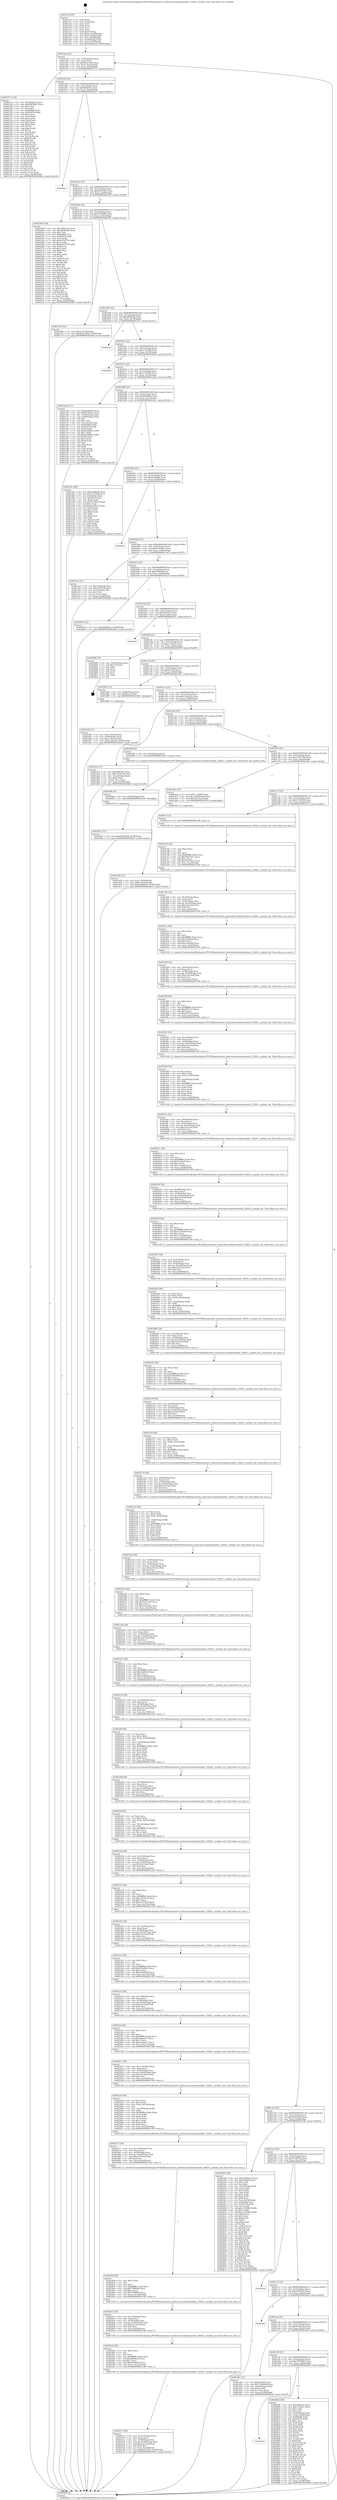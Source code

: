 digraph "0x401ac0" {
  label = "0x401ac0 (/mnt/c/Users/mathe/Desktop/tcc/POCII/binaries/extr_hashcatsrcmodulesmodule_10420.c_module_init_Final-ollvm.out::main(0))"
  labelloc = "t"
  node[shape=record]

  Entry [label="",width=0.3,height=0.3,shape=circle,fillcolor=black,style=filled]
  "0x401aed" [label="{
     0x401aed [23]\l
     | [instrs]\l
     &nbsp;&nbsp;0x401aed \<+3\>: mov -0x58(%rbp),%eax\l
     &nbsp;&nbsp;0x401af0 \<+2\>: mov %eax,%ecx\l
     &nbsp;&nbsp;0x401af2 \<+6\>: sub $0x8b5e3566,%ecx\l
     &nbsp;&nbsp;0x401af8 \<+3\>: mov %eax,-0x5c(%rbp)\l
     &nbsp;&nbsp;0x401afb \<+3\>: mov %ecx,-0x60(%rbp)\l
     &nbsp;&nbsp;0x401afe \<+6\>: je 000000000040277e \<main+0xcbe\>\l
  }"]
  "0x40277e" [label="{
     0x40277e [134]\l
     | [instrs]\l
     &nbsp;&nbsp;0x40277e \<+5\>: mov $0x9a05ad7,%eax\l
     &nbsp;&nbsp;0x402783 \<+5\>: mov $0x56f78607,%ecx\l
     &nbsp;&nbsp;0x402788 \<+2\>: mov $0x1,%dl\l
     &nbsp;&nbsp;0x40278a \<+2\>: xor %esi,%esi\l
     &nbsp;&nbsp;0x40278c \<+7\>: mov 0x4050b0,%edi\l
     &nbsp;&nbsp;0x402793 \<+8\>: mov 0x405078,%r8d\l
     &nbsp;&nbsp;0x40279b \<+3\>: sub $0x1,%esi\l
     &nbsp;&nbsp;0x40279e \<+3\>: mov %edi,%r9d\l
     &nbsp;&nbsp;0x4027a1 \<+3\>: add %esi,%r9d\l
     &nbsp;&nbsp;0x4027a4 \<+4\>: imul %r9d,%edi\l
     &nbsp;&nbsp;0x4027a8 \<+3\>: and $0x1,%edi\l
     &nbsp;&nbsp;0x4027ab \<+3\>: cmp $0x0,%edi\l
     &nbsp;&nbsp;0x4027ae \<+4\>: sete %r10b\l
     &nbsp;&nbsp;0x4027b2 \<+4\>: cmp $0xa,%r8d\l
     &nbsp;&nbsp;0x4027b6 \<+4\>: setl %r11b\l
     &nbsp;&nbsp;0x4027ba \<+3\>: mov %r10b,%bl\l
     &nbsp;&nbsp;0x4027bd \<+3\>: xor $0xff,%bl\l
     &nbsp;&nbsp;0x4027c0 \<+3\>: mov %r11b,%r14b\l
     &nbsp;&nbsp;0x4027c3 \<+4\>: xor $0xff,%r14b\l
     &nbsp;&nbsp;0x4027c7 \<+3\>: xor $0x0,%dl\l
     &nbsp;&nbsp;0x4027ca \<+3\>: mov %bl,%r15b\l
     &nbsp;&nbsp;0x4027cd \<+4\>: and $0x0,%r15b\l
     &nbsp;&nbsp;0x4027d1 \<+3\>: and %dl,%r10b\l
     &nbsp;&nbsp;0x4027d4 \<+3\>: mov %r14b,%r12b\l
     &nbsp;&nbsp;0x4027d7 \<+4\>: and $0x0,%r12b\l
     &nbsp;&nbsp;0x4027db \<+3\>: and %dl,%r11b\l
     &nbsp;&nbsp;0x4027de \<+3\>: or %r10b,%r15b\l
     &nbsp;&nbsp;0x4027e1 \<+3\>: or %r11b,%r12b\l
     &nbsp;&nbsp;0x4027e4 \<+3\>: xor %r12b,%r15b\l
     &nbsp;&nbsp;0x4027e7 \<+3\>: or %r14b,%bl\l
     &nbsp;&nbsp;0x4027ea \<+3\>: xor $0xff,%bl\l
     &nbsp;&nbsp;0x4027ed \<+3\>: or $0x0,%dl\l
     &nbsp;&nbsp;0x4027f0 \<+2\>: and %dl,%bl\l
     &nbsp;&nbsp;0x4027f2 \<+3\>: or %bl,%r15b\l
     &nbsp;&nbsp;0x4027f5 \<+4\>: test $0x1,%r15b\l
     &nbsp;&nbsp;0x4027f9 \<+3\>: cmovne %ecx,%eax\l
     &nbsp;&nbsp;0x4027fc \<+3\>: mov %eax,-0x58(%rbp)\l
     &nbsp;&nbsp;0x4027ff \<+5\>: jmp 00000000004028e8 \<main+0xe28\>\l
  }"]
  "0x401b04" [label="{
     0x401b04 [22]\l
     | [instrs]\l
     &nbsp;&nbsp;0x401b04 \<+5\>: jmp 0000000000401b09 \<main+0x49\>\l
     &nbsp;&nbsp;0x401b09 \<+3\>: mov -0x5c(%rbp),%eax\l
     &nbsp;&nbsp;0x401b0c \<+5\>: sub $0x8b9fe9cc,%eax\l
     &nbsp;&nbsp;0x401b11 \<+3\>: mov %eax,-0x64(%rbp)\l
     &nbsp;&nbsp;0x401b14 \<+6\>: je 00000000004026a3 \<main+0xbe3\>\l
  }"]
  Exit [label="",width=0.3,height=0.3,shape=circle,fillcolor=black,style=filled,peripheries=2]
  "0x4026a3" [label="{
     0x4026a3\l
  }", style=dashed]
  "0x401b1a" [label="{
     0x401b1a [22]\l
     | [instrs]\l
     &nbsp;&nbsp;0x401b1a \<+5\>: jmp 0000000000401b1f \<main+0x5f\>\l
     &nbsp;&nbsp;0x401b1f \<+3\>: mov -0x5c(%rbp),%eax\l
     &nbsp;&nbsp;0x401b22 \<+5\>: sub $0x8e631a0e,%eax\l
     &nbsp;&nbsp;0x401b27 \<+3\>: mov %eax,-0x68(%rbp)\l
     &nbsp;&nbsp;0x401b2a \<+6\>: je 0000000000402540 \<main+0xa80\>\l
  }"]
  "0x401d12" [label="{
     0x401d12\l
  }", style=dashed]
  "0x402540" [label="{
     0x402540 [144]\l
     | [instrs]\l
     &nbsp;&nbsp;0x402540 \<+5\>: mov $0x32850ea7,%eax\l
     &nbsp;&nbsp;0x402545 \<+5\>: mov $0x2839e429,%ecx\l
     &nbsp;&nbsp;0x40254a \<+2\>: mov $0x1,%dl\l
     &nbsp;&nbsp;0x40254c \<+7\>: mov 0x4050b0,%esi\l
     &nbsp;&nbsp;0x402553 \<+7\>: mov 0x405078,%edi\l
     &nbsp;&nbsp;0x40255a \<+3\>: mov %esi,%r8d\l
     &nbsp;&nbsp;0x40255d \<+7\>: add $0xdd7e9776,%r8d\l
     &nbsp;&nbsp;0x402564 \<+4\>: sub $0x1,%r8d\l
     &nbsp;&nbsp;0x402568 \<+7\>: sub $0xdd7e9776,%r8d\l
     &nbsp;&nbsp;0x40256f \<+4\>: imul %r8d,%esi\l
     &nbsp;&nbsp;0x402573 \<+3\>: and $0x1,%esi\l
     &nbsp;&nbsp;0x402576 \<+3\>: cmp $0x0,%esi\l
     &nbsp;&nbsp;0x402579 \<+4\>: sete %r9b\l
     &nbsp;&nbsp;0x40257d \<+3\>: cmp $0xa,%edi\l
     &nbsp;&nbsp;0x402580 \<+4\>: setl %r10b\l
     &nbsp;&nbsp;0x402584 \<+3\>: mov %r9b,%r11b\l
     &nbsp;&nbsp;0x402587 \<+4\>: xor $0xff,%r11b\l
     &nbsp;&nbsp;0x40258b \<+3\>: mov %r10b,%bl\l
     &nbsp;&nbsp;0x40258e \<+3\>: xor $0xff,%bl\l
     &nbsp;&nbsp;0x402591 \<+3\>: xor $0x1,%dl\l
     &nbsp;&nbsp;0x402594 \<+3\>: mov %r11b,%r14b\l
     &nbsp;&nbsp;0x402597 \<+4\>: and $0xff,%r14b\l
     &nbsp;&nbsp;0x40259b \<+3\>: and %dl,%r9b\l
     &nbsp;&nbsp;0x40259e \<+3\>: mov %bl,%r15b\l
     &nbsp;&nbsp;0x4025a1 \<+4\>: and $0xff,%r15b\l
     &nbsp;&nbsp;0x4025a5 \<+3\>: and %dl,%r10b\l
     &nbsp;&nbsp;0x4025a8 \<+3\>: or %r9b,%r14b\l
     &nbsp;&nbsp;0x4025ab \<+3\>: or %r10b,%r15b\l
     &nbsp;&nbsp;0x4025ae \<+3\>: xor %r15b,%r14b\l
     &nbsp;&nbsp;0x4025b1 \<+3\>: or %bl,%r11b\l
     &nbsp;&nbsp;0x4025b4 \<+4\>: xor $0xff,%r11b\l
     &nbsp;&nbsp;0x4025b8 \<+3\>: or $0x1,%dl\l
     &nbsp;&nbsp;0x4025bb \<+3\>: and %dl,%r11b\l
     &nbsp;&nbsp;0x4025be \<+3\>: or %r11b,%r14b\l
     &nbsp;&nbsp;0x4025c1 \<+4\>: test $0x1,%r14b\l
     &nbsp;&nbsp;0x4025c5 \<+3\>: cmovne %ecx,%eax\l
     &nbsp;&nbsp;0x4025c8 \<+3\>: mov %eax,-0x58(%rbp)\l
     &nbsp;&nbsp;0x4025cb \<+5\>: jmp 00000000004028e8 \<main+0xe28\>\l
  }"]
  "0x401b30" [label="{
     0x401b30 [22]\l
     | [instrs]\l
     &nbsp;&nbsp;0x401b30 \<+5\>: jmp 0000000000401b35 \<main+0x75\>\l
     &nbsp;&nbsp;0x401b35 \<+3\>: mov -0x5c(%rbp),%eax\l
     &nbsp;&nbsp;0x401b38 \<+5\>: sub $0x97f03d68,%eax\l
     &nbsp;&nbsp;0x401b3d \<+3\>: mov %eax,-0x6c(%rbp)\l
     &nbsp;&nbsp;0x401b40 \<+6\>: je 000000000040276b \<main+0xcab\>\l
  }"]
  "0x402804" [label="{
     0x402804 [140]\l
     | [instrs]\l
     &nbsp;&nbsp;0x402804 \<+5\>: mov $0x9a05ad7,%eax\l
     &nbsp;&nbsp;0x402809 \<+5\>: mov $0xc734527,%ecx\l
     &nbsp;&nbsp;0x40280e \<+2\>: mov $0x1,%dl\l
     &nbsp;&nbsp;0x402810 \<+2\>: xor %esi,%esi\l
     &nbsp;&nbsp;0x402812 \<+3\>: mov -0x34(%rbp),%edi\l
     &nbsp;&nbsp;0x402815 \<+3\>: mov %edi,-0x24(%rbp)\l
     &nbsp;&nbsp;0x402818 \<+7\>: mov 0x4050b0,%edi\l
     &nbsp;&nbsp;0x40281f \<+8\>: mov 0x405078,%r8d\l
     &nbsp;&nbsp;0x402827 \<+3\>: sub $0x1,%esi\l
     &nbsp;&nbsp;0x40282a \<+3\>: mov %edi,%r9d\l
     &nbsp;&nbsp;0x40282d \<+3\>: add %esi,%r9d\l
     &nbsp;&nbsp;0x402830 \<+4\>: imul %r9d,%edi\l
     &nbsp;&nbsp;0x402834 \<+3\>: and $0x1,%edi\l
     &nbsp;&nbsp;0x402837 \<+3\>: cmp $0x0,%edi\l
     &nbsp;&nbsp;0x40283a \<+4\>: sete %r10b\l
     &nbsp;&nbsp;0x40283e \<+4\>: cmp $0xa,%r8d\l
     &nbsp;&nbsp;0x402842 \<+4\>: setl %r11b\l
     &nbsp;&nbsp;0x402846 \<+3\>: mov %r10b,%bl\l
     &nbsp;&nbsp;0x402849 \<+3\>: xor $0xff,%bl\l
     &nbsp;&nbsp;0x40284c \<+3\>: mov %r11b,%r14b\l
     &nbsp;&nbsp;0x40284f \<+4\>: xor $0xff,%r14b\l
     &nbsp;&nbsp;0x402853 \<+3\>: xor $0x1,%dl\l
     &nbsp;&nbsp;0x402856 \<+3\>: mov %bl,%r15b\l
     &nbsp;&nbsp;0x402859 \<+4\>: and $0xff,%r15b\l
     &nbsp;&nbsp;0x40285d \<+3\>: and %dl,%r10b\l
     &nbsp;&nbsp;0x402860 \<+3\>: mov %r14b,%r12b\l
     &nbsp;&nbsp;0x402863 \<+4\>: and $0xff,%r12b\l
     &nbsp;&nbsp;0x402867 \<+3\>: and %dl,%r11b\l
     &nbsp;&nbsp;0x40286a \<+3\>: or %r10b,%r15b\l
     &nbsp;&nbsp;0x40286d \<+3\>: or %r11b,%r12b\l
     &nbsp;&nbsp;0x402870 \<+3\>: xor %r12b,%r15b\l
     &nbsp;&nbsp;0x402873 \<+3\>: or %r14b,%bl\l
     &nbsp;&nbsp;0x402876 \<+3\>: xor $0xff,%bl\l
     &nbsp;&nbsp;0x402879 \<+3\>: or $0x1,%dl\l
     &nbsp;&nbsp;0x40287c \<+2\>: and %dl,%bl\l
     &nbsp;&nbsp;0x40287e \<+3\>: or %bl,%r15b\l
     &nbsp;&nbsp;0x402881 \<+4\>: test $0x1,%r15b\l
     &nbsp;&nbsp;0x402885 \<+3\>: cmovne %ecx,%eax\l
     &nbsp;&nbsp;0x402888 \<+3\>: mov %eax,-0x58(%rbp)\l
     &nbsp;&nbsp;0x40288b \<+5\>: jmp 00000000004028e8 \<main+0xe28\>\l
  }"]
  "0x40276b" [label="{
     0x40276b [19]\l
     | [instrs]\l
     &nbsp;&nbsp;0x40276b \<+7\>: movl $0x0,-0x34(%rbp)\l
     &nbsp;&nbsp;0x402772 \<+7\>: movl $0x8b5e3566,-0x58(%rbp)\l
     &nbsp;&nbsp;0x402779 \<+5\>: jmp 00000000004028e8 \<main+0xe28\>\l
  }"]
  "0x401b46" [label="{
     0x401b46 [22]\l
     | [instrs]\l
     &nbsp;&nbsp;0x401b46 \<+5\>: jmp 0000000000401b4b \<main+0x8b\>\l
     &nbsp;&nbsp;0x401b4b \<+3\>: mov -0x5c(%rbp),%eax\l
     &nbsp;&nbsp;0x401b4e \<+5\>: sub $0xa99fb1b0,%eax\l
     &nbsp;&nbsp;0x401b53 \<+3\>: mov %eax,-0x70(%rbp)\l
     &nbsp;&nbsp;0x401b56 \<+6\>: je 0000000000402707 \<main+0xc47\>\l
  }"]
  "0x402697" [label="{
     0x402697 [12]\l
     | [instrs]\l
     &nbsp;&nbsp;0x402697 \<+7\>: movl $0x97f03d68,-0x58(%rbp)\l
     &nbsp;&nbsp;0x40269e \<+5\>: jmp 00000000004028e8 \<main+0xe28\>\l
  }"]
  "0x402707" [label="{
     0x402707\l
  }", style=dashed]
  "0x401b5c" [label="{
     0x401b5c [22]\l
     | [instrs]\l
     &nbsp;&nbsp;0x401b5c \<+5\>: jmp 0000000000401b61 \<main+0xa1\>\l
     &nbsp;&nbsp;0x401b61 \<+3\>: mov -0x5c(%rbp),%eax\l
     &nbsp;&nbsp;0x401b64 \<+5\>: sub $0xc233146f,%eax\l
     &nbsp;&nbsp;0x401b69 \<+3\>: mov %eax,-0x74(%rbp)\l
     &nbsp;&nbsp;0x401b6c \<+6\>: je 00000000004028d0 \<main+0xe10\>\l
  }"]
  "0x40268e" [label="{
     0x40268e [9]\l
     | [instrs]\l
     &nbsp;&nbsp;0x40268e \<+4\>: mov -0x50(%rbp),%rdi\l
     &nbsp;&nbsp;0x402692 \<+5\>: call 0000000000401030 \<free@plt\>\l
     | [calls]\l
     &nbsp;&nbsp;0x401030 \{1\} (unknown)\l
  }"]
  "0x4028d0" [label="{
     0x4028d0\l
  }", style=dashed]
  "0x401b72" [label="{
     0x401b72 [22]\l
     | [instrs]\l
     &nbsp;&nbsp;0x401b72 \<+5\>: jmp 0000000000401b77 \<main+0xb7\>\l
     &nbsp;&nbsp;0x401b77 \<+3\>: mov -0x5c(%rbp),%eax\l
     &nbsp;&nbsp;0x401b7a \<+5\>: sub $0xce71f936,%eax\l
     &nbsp;&nbsp;0x401b7f \<+3\>: mov %eax,-0x78(%rbp)\l
     &nbsp;&nbsp;0x401b82 \<+6\>: je 0000000000401e44 \<main+0x384\>\l
  }"]
  "0x402513" [label="{
     0x402513 [45]\l
     | [instrs]\l
     &nbsp;&nbsp;0x402513 \<+6\>: mov -0x12c(%rbp),%ecx\l
     &nbsp;&nbsp;0x402519 \<+3\>: imul %eax,%ecx\l
     &nbsp;&nbsp;0x40251c \<+4\>: mov -0x50(%rbp),%rsi\l
     &nbsp;&nbsp;0x402520 \<+4\>: movslq -0x54(%rbp),%rdi\l
     &nbsp;&nbsp;0x402524 \<+7\>: imul $0x1e0,%rdi,%rdi\l
     &nbsp;&nbsp;0x40252b \<+3\>: add %rdi,%rsi\l
     &nbsp;&nbsp;0x40252e \<+6\>: mov %ecx,0x1d8(%rsi)\l
     &nbsp;&nbsp;0x402534 \<+7\>: movl $0x8e631a0e,-0x58(%rbp)\l
     &nbsp;&nbsp;0x40253b \<+5\>: jmp 00000000004028e8 \<main+0xe28\>\l
  }"]
  "0x401e44" [label="{
     0x401e44 [111]\l
     | [instrs]\l
     &nbsp;&nbsp;0x401e44 \<+5\>: mov $0xdeaf9edb,%eax\l
     &nbsp;&nbsp;0x401e49 \<+5\>: mov $0xf4763be3,%ecx\l
     &nbsp;&nbsp;0x401e4e \<+3\>: mov -0x54(%rbp),%edx\l
     &nbsp;&nbsp;0x401e51 \<+3\>: cmp -0x48(%rbp),%edx\l
     &nbsp;&nbsp;0x401e54 \<+4\>: setl %sil\l
     &nbsp;&nbsp;0x401e58 \<+4\>: and $0x1,%sil\l
     &nbsp;&nbsp;0x401e5c \<+4\>: mov %sil,-0x25(%rbp)\l
     &nbsp;&nbsp;0x401e60 \<+7\>: mov 0x4050b0,%edx\l
     &nbsp;&nbsp;0x401e67 \<+7\>: mov 0x405078,%edi\l
     &nbsp;&nbsp;0x401e6e \<+3\>: mov %edx,%r8d\l
     &nbsp;&nbsp;0x401e71 \<+7\>: sub $0xb5368fee,%r8d\l
     &nbsp;&nbsp;0x401e78 \<+4\>: sub $0x1,%r8d\l
     &nbsp;&nbsp;0x401e7c \<+7\>: add $0xb5368fee,%r8d\l
     &nbsp;&nbsp;0x401e83 \<+4\>: imul %r8d,%edx\l
     &nbsp;&nbsp;0x401e87 \<+3\>: and $0x1,%edx\l
     &nbsp;&nbsp;0x401e8a \<+3\>: cmp $0x0,%edx\l
     &nbsp;&nbsp;0x401e8d \<+4\>: sete %sil\l
     &nbsp;&nbsp;0x401e91 \<+3\>: cmp $0xa,%edi\l
     &nbsp;&nbsp;0x401e94 \<+4\>: setl %r9b\l
     &nbsp;&nbsp;0x401e98 \<+3\>: mov %sil,%r10b\l
     &nbsp;&nbsp;0x401e9b \<+3\>: and %r9b,%r10b\l
     &nbsp;&nbsp;0x401e9e \<+3\>: xor %r9b,%sil\l
     &nbsp;&nbsp;0x401ea1 \<+3\>: or %sil,%r10b\l
     &nbsp;&nbsp;0x401ea4 \<+4\>: test $0x1,%r10b\l
     &nbsp;&nbsp;0x401ea8 \<+3\>: cmovne %ecx,%eax\l
     &nbsp;&nbsp;0x401eab \<+3\>: mov %eax,-0x58(%rbp)\l
     &nbsp;&nbsp;0x401eae \<+5\>: jmp 00000000004028e8 \<main+0xe28\>\l
  }"]
  "0x401b88" [label="{
     0x401b88 [22]\l
     | [instrs]\l
     &nbsp;&nbsp;0x401b88 \<+5\>: jmp 0000000000401b8d \<main+0xcd\>\l
     &nbsp;&nbsp;0x401b8d \<+3\>: mov -0x5c(%rbp),%eax\l
     &nbsp;&nbsp;0x401b90 \<+5\>: sub $0xdd0060dc,%eax\l
     &nbsp;&nbsp;0x401b95 \<+3\>: mov %eax,-0x7c(%rbp)\l
     &nbsp;&nbsp;0x401b98 \<+6\>: je 0000000000401dec \<main+0x32c\>\l
  }"]
  "0x4024eb" [label="{
     0x4024eb [40]\l
     | [instrs]\l
     &nbsp;&nbsp;0x4024eb \<+5\>: mov $0x2,%ecx\l
     &nbsp;&nbsp;0x4024f0 \<+1\>: cltd\l
     &nbsp;&nbsp;0x4024f1 \<+2\>: idiv %ecx\l
     &nbsp;&nbsp;0x4024f3 \<+6\>: imul $0xfffffffe,%edx,%ecx\l
     &nbsp;&nbsp;0x4024f9 \<+6\>: sub $0xb9b48ef2,%ecx\l
     &nbsp;&nbsp;0x4024ff \<+3\>: add $0x1,%ecx\l
     &nbsp;&nbsp;0x402502 \<+6\>: add $0xb9b48ef2,%ecx\l
     &nbsp;&nbsp;0x402508 \<+6\>: mov %ecx,-0x12c(%rbp)\l
     &nbsp;&nbsp;0x40250e \<+5\>: call 0000000000401160 \<next_i\>\l
     | [calls]\l
     &nbsp;&nbsp;0x401160 \{1\} (/mnt/c/Users/mathe/Desktop/tcc/POCII/binaries/extr_hashcatsrcmodulesmodule_10420.c_module_init_Final-ollvm.out::next_i)\l
  }"]
  "0x401dec" [label="{
     0x401dec [88]\l
     | [instrs]\l
     &nbsp;&nbsp;0x401dec \<+5\>: mov $0xdeaf9edb,%eax\l
     &nbsp;&nbsp;0x401df1 \<+5\>: mov $0xce71f936,%ecx\l
     &nbsp;&nbsp;0x401df6 \<+7\>: mov 0x4050b0,%edx\l
     &nbsp;&nbsp;0x401dfd \<+7\>: mov 0x405078,%esi\l
     &nbsp;&nbsp;0x401e04 \<+2\>: mov %edx,%edi\l
     &nbsp;&nbsp;0x401e06 \<+6\>: sub $0x81a58a78,%edi\l
     &nbsp;&nbsp;0x401e0c \<+3\>: sub $0x1,%edi\l
     &nbsp;&nbsp;0x401e0f \<+6\>: add $0x81a58a78,%edi\l
     &nbsp;&nbsp;0x401e15 \<+3\>: imul %edi,%edx\l
     &nbsp;&nbsp;0x401e18 \<+3\>: and $0x1,%edx\l
     &nbsp;&nbsp;0x401e1b \<+3\>: cmp $0x0,%edx\l
     &nbsp;&nbsp;0x401e1e \<+4\>: sete %r8b\l
     &nbsp;&nbsp;0x401e22 \<+3\>: cmp $0xa,%esi\l
     &nbsp;&nbsp;0x401e25 \<+4\>: setl %r9b\l
     &nbsp;&nbsp;0x401e29 \<+3\>: mov %r8b,%r10b\l
     &nbsp;&nbsp;0x401e2c \<+3\>: and %r9b,%r10b\l
     &nbsp;&nbsp;0x401e2f \<+3\>: xor %r9b,%r8b\l
     &nbsp;&nbsp;0x401e32 \<+3\>: or %r8b,%r10b\l
     &nbsp;&nbsp;0x401e35 \<+4\>: test $0x1,%r10b\l
     &nbsp;&nbsp;0x401e39 \<+3\>: cmovne %ecx,%eax\l
     &nbsp;&nbsp;0x401e3c \<+3\>: mov %eax,-0x58(%rbp)\l
     &nbsp;&nbsp;0x401e3f \<+5\>: jmp 00000000004028e8 \<main+0xe28\>\l
  }"]
  "0x401b9e" [label="{
     0x401b9e [22]\l
     | [instrs]\l
     &nbsp;&nbsp;0x401b9e \<+5\>: jmp 0000000000401ba3 \<main+0xe3\>\l
     &nbsp;&nbsp;0x401ba3 \<+3\>: mov -0x5c(%rbp),%eax\l
     &nbsp;&nbsp;0x401ba6 \<+5\>: sub $0xdeaf9edb,%eax\l
     &nbsp;&nbsp;0x401bab \<+3\>: mov %eax,-0x80(%rbp)\l
     &nbsp;&nbsp;0x401bae \<+6\>: je 00000000004028a3 \<main+0xde3\>\l
  }"]
  "0x4024c5" [label="{
     0x4024c5 [38]\l
     | [instrs]\l
     &nbsp;&nbsp;0x4024c5 \<+6\>: mov -0x128(%rbp),%ecx\l
     &nbsp;&nbsp;0x4024cb \<+3\>: imul %eax,%ecx\l
     &nbsp;&nbsp;0x4024ce \<+4\>: mov -0x50(%rbp),%rsi\l
     &nbsp;&nbsp;0x4024d2 \<+4\>: movslq -0x54(%rbp),%rdi\l
     &nbsp;&nbsp;0x4024d6 \<+7\>: imul $0x1e0,%rdi,%rdi\l
     &nbsp;&nbsp;0x4024dd \<+3\>: add %rdi,%rsi\l
     &nbsp;&nbsp;0x4024e0 \<+6\>: mov %ecx,0x1d4(%rsi)\l
     &nbsp;&nbsp;0x4024e6 \<+5\>: call 0000000000401160 \<next_i\>\l
     | [calls]\l
     &nbsp;&nbsp;0x401160 \{1\} (/mnt/c/Users/mathe/Desktop/tcc/POCII/binaries/extr_hashcatsrcmodulesmodule_10420.c_module_init_Final-ollvm.out::next_i)\l
  }"]
  "0x4028a3" [label="{
     0x4028a3\l
  }", style=dashed]
  "0x401bb4" [label="{
     0x401bb4 [25]\l
     | [instrs]\l
     &nbsp;&nbsp;0x401bb4 \<+5\>: jmp 0000000000401bb9 \<main+0xf9\>\l
     &nbsp;&nbsp;0x401bb9 \<+3\>: mov -0x5c(%rbp),%eax\l
     &nbsp;&nbsp;0x401bbc \<+5\>: sub $0xf4763be3,%eax\l
     &nbsp;&nbsp;0x401bc1 \<+6\>: mov %eax,-0x84(%rbp)\l
     &nbsp;&nbsp;0x401bc7 \<+6\>: je 0000000000401eb3 \<main+0x3f3\>\l
  }"]
  "0x40249d" [label="{
     0x40249d [40]\l
     | [instrs]\l
     &nbsp;&nbsp;0x40249d \<+5\>: mov $0x2,%ecx\l
     &nbsp;&nbsp;0x4024a2 \<+1\>: cltd\l
     &nbsp;&nbsp;0x4024a3 \<+2\>: idiv %ecx\l
     &nbsp;&nbsp;0x4024a5 \<+6\>: imul $0xfffffffe,%edx,%ecx\l
     &nbsp;&nbsp;0x4024ab \<+6\>: sub $0x73f9904e,%ecx\l
     &nbsp;&nbsp;0x4024b1 \<+3\>: add $0x1,%ecx\l
     &nbsp;&nbsp;0x4024b4 \<+6\>: add $0x73f9904e,%ecx\l
     &nbsp;&nbsp;0x4024ba \<+6\>: mov %ecx,-0x128(%rbp)\l
     &nbsp;&nbsp;0x4024c0 \<+5\>: call 0000000000401160 \<next_i\>\l
     | [calls]\l
     &nbsp;&nbsp;0x401160 \{1\} (/mnt/c/Users/mathe/Desktop/tcc/POCII/binaries/extr_hashcatsrcmodulesmodule_10420.c_module_init_Final-ollvm.out::next_i)\l
  }"]
  "0x401eb3" [label="{
     0x401eb3 [27]\l
     | [instrs]\l
     &nbsp;&nbsp;0x401eb3 \<+5\>: mov $0x12b52ef6,%eax\l
     &nbsp;&nbsp;0x401eb8 \<+5\>: mov $0x2355f228,%ecx\l
     &nbsp;&nbsp;0x401ebd \<+3\>: mov -0x25(%rbp),%dl\l
     &nbsp;&nbsp;0x401ec0 \<+3\>: test $0x1,%dl\l
     &nbsp;&nbsp;0x401ec3 \<+3\>: cmovne %ecx,%eax\l
     &nbsp;&nbsp;0x401ec6 \<+3\>: mov %eax,-0x58(%rbp)\l
     &nbsp;&nbsp;0x401ec9 \<+5\>: jmp 00000000004028e8 \<main+0xe28\>\l
  }"]
  "0x401bcd" [label="{
     0x401bcd [25]\l
     | [instrs]\l
     &nbsp;&nbsp;0x401bcd \<+5\>: jmp 0000000000401bd2 \<main+0x112\>\l
     &nbsp;&nbsp;0x401bd2 \<+3\>: mov -0x5c(%rbp),%eax\l
     &nbsp;&nbsp;0x401bd5 \<+5\>: sub $0xfcf96f2f,%eax\l
     &nbsp;&nbsp;0x401bda \<+6\>: mov %eax,-0x88(%rbp)\l
     &nbsp;&nbsp;0x401be0 \<+6\>: je 0000000000402679 \<main+0xbb9\>\l
  }"]
  "0x402477" [label="{
     0x402477 [38]\l
     | [instrs]\l
     &nbsp;&nbsp;0x402477 \<+6\>: mov -0x124(%rbp),%ecx\l
     &nbsp;&nbsp;0x40247d \<+3\>: imul %eax,%ecx\l
     &nbsp;&nbsp;0x402480 \<+4\>: mov -0x50(%rbp),%rsi\l
     &nbsp;&nbsp;0x402484 \<+4\>: movslq -0x54(%rbp),%rdi\l
     &nbsp;&nbsp;0x402488 \<+7\>: imul $0x1e0,%rdi,%rdi\l
     &nbsp;&nbsp;0x40248f \<+3\>: add %rdi,%rsi\l
     &nbsp;&nbsp;0x402492 \<+6\>: mov %ecx,0x1d0(%rsi)\l
     &nbsp;&nbsp;0x402498 \<+5\>: call 0000000000401160 \<next_i\>\l
     | [calls]\l
     &nbsp;&nbsp;0x401160 \{1\} (/mnt/c/Users/mathe/Desktop/tcc/POCII/binaries/extr_hashcatsrcmodulesmodule_10420.c_module_init_Final-ollvm.out::next_i)\l
  }"]
  "0x402679" [label="{
     0x402679 [12]\l
     | [instrs]\l
     &nbsp;&nbsp;0x402679 \<+7\>: movl $0xdd0060dc,-0x58(%rbp)\l
     &nbsp;&nbsp;0x402680 \<+5\>: jmp 00000000004028e8 \<main+0xe28\>\l
  }"]
  "0x401be6" [label="{
     0x401be6 [25]\l
     | [instrs]\l
     &nbsp;&nbsp;0x401be6 \<+5\>: jmp 0000000000401beb \<main+0x12b\>\l
     &nbsp;&nbsp;0x401beb \<+3\>: mov -0x5c(%rbp),%eax\l
     &nbsp;&nbsp;0x401bee \<+5\>: sub $0x9a05ad7,%eax\l
     &nbsp;&nbsp;0x401bf3 \<+6\>: mov %eax,-0x8c(%rbp)\l
     &nbsp;&nbsp;0x401bf9 \<+6\>: je 00000000004028e1 \<main+0xe21\>\l
  }"]
  "0x40243d" [label="{
     0x40243d [58]\l
     | [instrs]\l
     &nbsp;&nbsp;0x40243d \<+2\>: xor %ecx,%ecx\l
     &nbsp;&nbsp;0x40243f \<+5\>: mov $0x2,%edx\l
     &nbsp;&nbsp;0x402444 \<+6\>: mov %edx,-0x120(%rbp)\l
     &nbsp;&nbsp;0x40244a \<+1\>: cltd\l
     &nbsp;&nbsp;0x40244b \<+7\>: mov -0x120(%rbp),%r8d\l
     &nbsp;&nbsp;0x402452 \<+3\>: idiv %r8d\l
     &nbsp;&nbsp;0x402455 \<+6\>: imul $0xfffffffe,%edx,%edx\l
     &nbsp;&nbsp;0x40245b \<+3\>: mov %ecx,%r9d\l
     &nbsp;&nbsp;0x40245e \<+3\>: sub %edx,%r9d\l
     &nbsp;&nbsp;0x402461 \<+2\>: mov %ecx,%edx\l
     &nbsp;&nbsp;0x402463 \<+3\>: sub $0x1,%edx\l
     &nbsp;&nbsp;0x402466 \<+3\>: add %edx,%r9d\l
     &nbsp;&nbsp;0x402469 \<+3\>: sub %r9d,%ecx\l
     &nbsp;&nbsp;0x40246c \<+6\>: mov %ecx,-0x124(%rbp)\l
     &nbsp;&nbsp;0x402472 \<+5\>: call 0000000000401160 \<next_i\>\l
     | [calls]\l
     &nbsp;&nbsp;0x401160 \{1\} (/mnt/c/Users/mathe/Desktop/tcc/POCII/binaries/extr_hashcatsrcmodulesmodule_10420.c_module_init_Final-ollvm.out::next_i)\l
  }"]
  "0x4028e1" [label="{
     0x4028e1\l
  }", style=dashed]
  "0x401bff" [label="{
     0x401bff [25]\l
     | [instrs]\l
     &nbsp;&nbsp;0x401bff \<+5\>: jmp 0000000000401c04 \<main+0x144\>\l
     &nbsp;&nbsp;0x401c04 \<+3\>: mov -0x5c(%rbp),%eax\l
     &nbsp;&nbsp;0x401c07 \<+5\>: sub $0xc734527,%eax\l
     &nbsp;&nbsp;0x401c0c \<+6\>: mov %eax,-0x90(%rbp)\l
     &nbsp;&nbsp;0x401c12 \<+6\>: je 0000000000402890 \<main+0xdd0\>\l
  }"]
  "0x402417" [label="{
     0x402417 [38]\l
     | [instrs]\l
     &nbsp;&nbsp;0x402417 \<+6\>: mov -0x11c(%rbp),%ecx\l
     &nbsp;&nbsp;0x40241d \<+3\>: imul %eax,%ecx\l
     &nbsp;&nbsp;0x402420 \<+4\>: mov -0x50(%rbp),%rsi\l
     &nbsp;&nbsp;0x402424 \<+4\>: movslq -0x54(%rbp),%rdi\l
     &nbsp;&nbsp;0x402428 \<+7\>: imul $0x1e0,%rdi,%rdi\l
     &nbsp;&nbsp;0x40242f \<+3\>: add %rdi,%rsi\l
     &nbsp;&nbsp;0x402432 \<+6\>: mov %ecx,0x198(%rsi)\l
     &nbsp;&nbsp;0x402438 \<+5\>: call 0000000000401160 \<next_i\>\l
     | [calls]\l
     &nbsp;&nbsp;0x401160 \{1\} (/mnt/c/Users/mathe/Desktop/tcc/POCII/binaries/extr_hashcatsrcmodulesmodule_10420.c_module_init_Final-ollvm.out::next_i)\l
  }"]
  "0x402890" [label="{
     0x402890 [19]\l
     | [instrs]\l
     &nbsp;&nbsp;0x402890 \<+3\>: mov -0x24(%rbp),%eax\l
     &nbsp;&nbsp;0x402893 \<+7\>: add $0x110,%rsp\l
     &nbsp;&nbsp;0x40289a \<+1\>: pop %rbx\l
     &nbsp;&nbsp;0x40289b \<+2\>: pop %r12\l
     &nbsp;&nbsp;0x40289d \<+2\>: pop %r14\l
     &nbsp;&nbsp;0x40289f \<+2\>: pop %r15\l
     &nbsp;&nbsp;0x4028a1 \<+1\>: pop %rbp\l
     &nbsp;&nbsp;0x4028a2 \<+1\>: ret\l
  }"]
  "0x401c18" [label="{
     0x401c18 [25]\l
     | [instrs]\l
     &nbsp;&nbsp;0x401c18 \<+5\>: jmp 0000000000401c1d \<main+0x15d\>\l
     &nbsp;&nbsp;0x401c1d \<+3\>: mov -0x5c(%rbp),%eax\l
     &nbsp;&nbsp;0x401c20 \<+5\>: sub $0xf22cbf5,%eax\l
     &nbsp;&nbsp;0x401c25 \<+6\>: mov %eax,-0x94(%rbp)\l
     &nbsp;&nbsp;0x401c2b \<+6\>: je 0000000000401d81 \<main+0x2c1\>\l
  }"]
  "0x4023ef" [label="{
     0x4023ef [40]\l
     | [instrs]\l
     &nbsp;&nbsp;0x4023ef \<+5\>: mov $0x2,%ecx\l
     &nbsp;&nbsp;0x4023f4 \<+1\>: cltd\l
     &nbsp;&nbsp;0x4023f5 \<+2\>: idiv %ecx\l
     &nbsp;&nbsp;0x4023f7 \<+6\>: imul $0xfffffffe,%edx,%ecx\l
     &nbsp;&nbsp;0x4023fd \<+6\>: sub $0xbda4e617,%ecx\l
     &nbsp;&nbsp;0x402403 \<+3\>: add $0x1,%ecx\l
     &nbsp;&nbsp;0x402406 \<+6\>: add $0xbda4e617,%ecx\l
     &nbsp;&nbsp;0x40240c \<+6\>: mov %ecx,-0x11c(%rbp)\l
     &nbsp;&nbsp;0x402412 \<+5\>: call 0000000000401160 \<next_i\>\l
     | [calls]\l
     &nbsp;&nbsp;0x401160 \{1\} (/mnt/c/Users/mathe/Desktop/tcc/POCII/binaries/extr_hashcatsrcmodulesmodule_10420.c_module_init_Final-ollvm.out::next_i)\l
  }"]
  "0x401d81" [label="{
     0x401d81 [13]\l
     | [instrs]\l
     &nbsp;&nbsp;0x401d81 \<+4\>: mov -0x40(%rbp),%rax\l
     &nbsp;&nbsp;0x401d85 \<+4\>: mov 0x8(%rax),%rdi\l
     &nbsp;&nbsp;0x401d89 \<+5\>: call 0000000000401060 \<atoi@plt\>\l
     | [calls]\l
     &nbsp;&nbsp;0x401060 \{1\} (unknown)\l
  }"]
  "0x401c31" [label="{
     0x401c31 [25]\l
     | [instrs]\l
     &nbsp;&nbsp;0x401c31 \<+5\>: jmp 0000000000401c36 \<main+0x176\>\l
     &nbsp;&nbsp;0x401c36 \<+3\>: mov -0x5c(%rbp),%eax\l
     &nbsp;&nbsp;0x401c39 \<+5\>: sub $0x122ba3a5,%eax\l
     &nbsp;&nbsp;0x401c3e \<+6\>: mov %eax,-0x98(%rbp)\l
     &nbsp;&nbsp;0x401c44 \<+6\>: je 0000000000401da3 \<main+0x2e3\>\l
  }"]
  "0x4023c9" [label="{
     0x4023c9 [38]\l
     | [instrs]\l
     &nbsp;&nbsp;0x4023c9 \<+6\>: mov -0x118(%rbp),%ecx\l
     &nbsp;&nbsp;0x4023cf \<+3\>: imul %eax,%ecx\l
     &nbsp;&nbsp;0x4023d2 \<+4\>: mov -0x50(%rbp),%rsi\l
     &nbsp;&nbsp;0x4023d6 \<+4\>: movslq -0x54(%rbp),%rdi\l
     &nbsp;&nbsp;0x4023da \<+7\>: imul $0x1e0,%rdi,%rdi\l
     &nbsp;&nbsp;0x4023e1 \<+3\>: add %rdi,%rsi\l
     &nbsp;&nbsp;0x4023e4 \<+6\>: mov %ecx,0x194(%rsi)\l
     &nbsp;&nbsp;0x4023ea \<+5\>: call 0000000000401160 \<next_i\>\l
     | [calls]\l
     &nbsp;&nbsp;0x401160 \{1\} (/mnt/c/Users/mathe/Desktop/tcc/POCII/binaries/extr_hashcatsrcmodulesmodule_10420.c_module_init_Final-ollvm.out::next_i)\l
  }"]
  "0x401da3" [label="{
     0x401da3 [27]\l
     | [instrs]\l
     &nbsp;&nbsp;0x401da3 \<+5\>: mov $0x8b9fe9cc,%eax\l
     &nbsp;&nbsp;0x401da8 \<+5\>: mov $0x13024746,%ecx\l
     &nbsp;&nbsp;0x401dad \<+3\>: mov -0x2c(%rbp),%edx\l
     &nbsp;&nbsp;0x401db0 \<+3\>: cmp $0x0,%edx\l
     &nbsp;&nbsp;0x401db3 \<+3\>: cmove %ecx,%eax\l
     &nbsp;&nbsp;0x401db6 \<+3\>: mov %eax,-0x58(%rbp)\l
     &nbsp;&nbsp;0x401db9 \<+5\>: jmp 00000000004028e8 \<main+0xe28\>\l
  }"]
  "0x401c4a" [label="{
     0x401c4a [25]\l
     | [instrs]\l
     &nbsp;&nbsp;0x401c4a \<+5\>: jmp 0000000000401c4f \<main+0x18f\>\l
     &nbsp;&nbsp;0x401c4f \<+3\>: mov -0x5c(%rbp),%eax\l
     &nbsp;&nbsp;0x401c52 \<+5\>: sub $0x12b52ef6,%eax\l
     &nbsp;&nbsp;0x401c57 \<+6\>: mov %eax,-0x9c(%rbp)\l
     &nbsp;&nbsp;0x401c5d \<+6\>: je 0000000000402685 \<main+0xbc5\>\l
  }"]
  "0x4023a1" [label="{
     0x4023a1 [40]\l
     | [instrs]\l
     &nbsp;&nbsp;0x4023a1 \<+5\>: mov $0x2,%ecx\l
     &nbsp;&nbsp;0x4023a6 \<+1\>: cltd\l
     &nbsp;&nbsp;0x4023a7 \<+2\>: idiv %ecx\l
     &nbsp;&nbsp;0x4023a9 \<+6\>: imul $0xfffffffe,%edx,%ecx\l
     &nbsp;&nbsp;0x4023af \<+6\>: add $0xd51b4001,%ecx\l
     &nbsp;&nbsp;0x4023b5 \<+3\>: add $0x1,%ecx\l
     &nbsp;&nbsp;0x4023b8 \<+6\>: sub $0xd51b4001,%ecx\l
     &nbsp;&nbsp;0x4023be \<+6\>: mov %ecx,-0x118(%rbp)\l
     &nbsp;&nbsp;0x4023c4 \<+5\>: call 0000000000401160 \<next_i\>\l
     | [calls]\l
     &nbsp;&nbsp;0x401160 \{1\} (/mnt/c/Users/mathe/Desktop/tcc/POCII/binaries/extr_hashcatsrcmodulesmodule_10420.c_module_init_Final-ollvm.out::next_i)\l
  }"]
  "0x402685" [label="{
     0x402685 [9]\l
     | [instrs]\l
     &nbsp;&nbsp;0x402685 \<+4\>: mov -0x50(%rbp),%rdi\l
     &nbsp;&nbsp;0x402689 \<+5\>: call 0000000000401620 \<module_init\>\l
     | [calls]\l
     &nbsp;&nbsp;0x401620 \{1\} (/mnt/c/Users/mathe/Desktop/tcc/POCII/binaries/extr_hashcatsrcmodulesmodule_10420.c_module_init_Final-ollvm.out::module_init)\l
  }"]
  "0x401c63" [label="{
     0x401c63 [25]\l
     | [instrs]\l
     &nbsp;&nbsp;0x401c63 \<+5\>: jmp 0000000000401c68 \<main+0x1a8\>\l
     &nbsp;&nbsp;0x401c68 \<+3\>: mov -0x5c(%rbp),%eax\l
     &nbsp;&nbsp;0x401c6b \<+5\>: sub $0x13024746,%eax\l
     &nbsp;&nbsp;0x401c70 \<+6\>: mov %eax,-0xa0(%rbp)\l
     &nbsp;&nbsp;0x401c76 \<+6\>: je 0000000000401dbe \<main+0x2fe\>\l
  }"]
  "0x40237b" [label="{
     0x40237b [38]\l
     | [instrs]\l
     &nbsp;&nbsp;0x40237b \<+6\>: mov -0x114(%rbp),%ecx\l
     &nbsp;&nbsp;0x402381 \<+3\>: imul %eax,%ecx\l
     &nbsp;&nbsp;0x402384 \<+4\>: mov -0x50(%rbp),%rsi\l
     &nbsp;&nbsp;0x402388 \<+4\>: movslq -0x54(%rbp),%rdi\l
     &nbsp;&nbsp;0x40238c \<+7\>: imul $0x1e0,%rdi,%rdi\l
     &nbsp;&nbsp;0x402393 \<+3\>: add %rdi,%rsi\l
     &nbsp;&nbsp;0x402396 \<+6\>: mov %ecx,0x190(%rsi)\l
     &nbsp;&nbsp;0x40239c \<+5\>: call 0000000000401160 \<next_i\>\l
     | [calls]\l
     &nbsp;&nbsp;0x401160 \{1\} (/mnt/c/Users/mathe/Desktop/tcc/POCII/binaries/extr_hashcatsrcmodulesmodule_10420.c_module_init_Final-ollvm.out::next_i)\l
  }"]
  "0x401dbe" [label="{
     0x401dbe [23]\l
     | [instrs]\l
     &nbsp;&nbsp;0x401dbe \<+7\>: movl $0x1,-0x48(%rbp)\l
     &nbsp;&nbsp;0x401dc5 \<+4\>: movslq -0x48(%rbp),%rax\l
     &nbsp;&nbsp;0x401dc9 \<+7\>: imul $0x1e0,%rax,%rdi\l
     &nbsp;&nbsp;0x401dd0 \<+5\>: call 0000000000401050 \<malloc@plt\>\l
     | [calls]\l
     &nbsp;&nbsp;0x401050 \{1\} (unknown)\l
  }"]
  "0x401c7c" [label="{
     0x401c7c [25]\l
     | [instrs]\l
     &nbsp;&nbsp;0x401c7c \<+5\>: jmp 0000000000401c81 \<main+0x1c1\>\l
     &nbsp;&nbsp;0x401c81 \<+3\>: mov -0x5c(%rbp),%eax\l
     &nbsp;&nbsp;0x401c84 \<+5\>: sub $0x2355f228,%eax\l
     &nbsp;&nbsp;0x401c89 \<+6\>: mov %eax,-0xa4(%rbp)\l
     &nbsp;&nbsp;0x401c8f \<+6\>: je 0000000000401ece \<main+0x40e\>\l
  }"]
  "0x402353" [label="{
     0x402353 [40]\l
     | [instrs]\l
     &nbsp;&nbsp;0x402353 \<+5\>: mov $0x2,%ecx\l
     &nbsp;&nbsp;0x402358 \<+1\>: cltd\l
     &nbsp;&nbsp;0x402359 \<+2\>: idiv %ecx\l
     &nbsp;&nbsp;0x40235b \<+6\>: imul $0xfffffffe,%edx,%ecx\l
     &nbsp;&nbsp;0x402361 \<+6\>: sub $0xa1475a25,%ecx\l
     &nbsp;&nbsp;0x402367 \<+3\>: add $0x1,%ecx\l
     &nbsp;&nbsp;0x40236a \<+6\>: add $0xa1475a25,%ecx\l
     &nbsp;&nbsp;0x402370 \<+6\>: mov %ecx,-0x114(%rbp)\l
     &nbsp;&nbsp;0x402376 \<+5\>: call 0000000000401160 \<next_i\>\l
     | [calls]\l
     &nbsp;&nbsp;0x401160 \{1\} (/mnt/c/Users/mathe/Desktop/tcc/POCII/binaries/extr_hashcatsrcmodulesmodule_10420.c_module_init_Final-ollvm.out::next_i)\l
  }"]
  "0x401ece" [label="{
     0x401ece [5]\l
     | [instrs]\l
     &nbsp;&nbsp;0x401ece \<+5\>: call 0000000000401160 \<next_i\>\l
     | [calls]\l
     &nbsp;&nbsp;0x401160 \{1\} (/mnt/c/Users/mathe/Desktop/tcc/POCII/binaries/extr_hashcatsrcmodulesmodule_10420.c_module_init_Final-ollvm.out::next_i)\l
  }"]
  "0x401c95" [label="{
     0x401c95 [25]\l
     | [instrs]\l
     &nbsp;&nbsp;0x401c95 \<+5\>: jmp 0000000000401c9a \<main+0x1da\>\l
     &nbsp;&nbsp;0x401c9a \<+3\>: mov -0x5c(%rbp),%eax\l
     &nbsp;&nbsp;0x401c9d \<+5\>: sub $0x2839e429,%eax\l
     &nbsp;&nbsp;0x401ca2 \<+6\>: mov %eax,-0xa8(%rbp)\l
     &nbsp;&nbsp;0x401ca8 \<+6\>: je 00000000004025d0 \<main+0xb10\>\l
  }"]
  "0x40232d" [label="{
     0x40232d [38]\l
     | [instrs]\l
     &nbsp;&nbsp;0x40232d \<+6\>: mov -0x110(%rbp),%ecx\l
     &nbsp;&nbsp;0x402333 \<+3\>: imul %eax,%ecx\l
     &nbsp;&nbsp;0x402336 \<+4\>: mov -0x50(%rbp),%rsi\l
     &nbsp;&nbsp;0x40233a \<+4\>: movslq -0x54(%rbp),%rdi\l
     &nbsp;&nbsp;0x40233e \<+7\>: imul $0x1e0,%rdi,%rdi\l
     &nbsp;&nbsp;0x402345 \<+3\>: add %rdi,%rsi\l
     &nbsp;&nbsp;0x402348 \<+6\>: mov %ecx,0x18c(%rsi)\l
     &nbsp;&nbsp;0x40234e \<+5\>: call 0000000000401160 \<next_i\>\l
     | [calls]\l
     &nbsp;&nbsp;0x401160 \{1\} (/mnt/c/Users/mathe/Desktop/tcc/POCII/binaries/extr_hashcatsrcmodulesmodule_10420.c_module_init_Final-ollvm.out::next_i)\l
  }"]
  "0x4025d0" [label="{
     0x4025d0 [169]\l
     | [instrs]\l
     &nbsp;&nbsp;0x4025d0 \<+5\>: mov $0x32850ea7,%eax\l
     &nbsp;&nbsp;0x4025d5 \<+5\>: mov $0xfcf96f2f,%ecx\l
     &nbsp;&nbsp;0x4025da \<+2\>: mov $0x1,%dl\l
     &nbsp;&nbsp;0x4025dc \<+2\>: xor %esi,%esi\l
     &nbsp;&nbsp;0x4025de \<+3\>: mov -0x54(%rbp),%edi\l
     &nbsp;&nbsp;0x4025e1 \<+3\>: mov %esi,%r8d\l
     &nbsp;&nbsp;0x4025e4 \<+3\>: sub %edi,%r8d\l
     &nbsp;&nbsp;0x4025e7 \<+2\>: mov %esi,%edi\l
     &nbsp;&nbsp;0x4025e9 \<+3\>: sub $0x1,%edi\l
     &nbsp;&nbsp;0x4025ec \<+3\>: add %edi,%r8d\l
     &nbsp;&nbsp;0x4025ef \<+3\>: sub %r8d,%esi\l
     &nbsp;&nbsp;0x4025f2 \<+3\>: mov %esi,-0x54(%rbp)\l
     &nbsp;&nbsp;0x4025f5 \<+7\>: mov 0x4050b0,%esi\l
     &nbsp;&nbsp;0x4025fc \<+7\>: mov 0x405078,%edi\l
     &nbsp;&nbsp;0x402603 \<+3\>: mov %esi,%r8d\l
     &nbsp;&nbsp;0x402606 \<+7\>: sub $0xc13f298d,%r8d\l
     &nbsp;&nbsp;0x40260d \<+4\>: sub $0x1,%r8d\l
     &nbsp;&nbsp;0x402611 \<+7\>: add $0xc13f298d,%r8d\l
     &nbsp;&nbsp;0x402618 \<+4\>: imul %r8d,%esi\l
     &nbsp;&nbsp;0x40261c \<+3\>: and $0x1,%esi\l
     &nbsp;&nbsp;0x40261f \<+3\>: cmp $0x0,%esi\l
     &nbsp;&nbsp;0x402622 \<+4\>: sete %r9b\l
     &nbsp;&nbsp;0x402626 \<+3\>: cmp $0xa,%edi\l
     &nbsp;&nbsp;0x402629 \<+4\>: setl %r10b\l
     &nbsp;&nbsp;0x40262d \<+3\>: mov %r9b,%r11b\l
     &nbsp;&nbsp;0x402630 \<+4\>: xor $0xff,%r11b\l
     &nbsp;&nbsp;0x402634 \<+3\>: mov %r10b,%bl\l
     &nbsp;&nbsp;0x402637 \<+3\>: xor $0xff,%bl\l
     &nbsp;&nbsp;0x40263a \<+3\>: xor $0x0,%dl\l
     &nbsp;&nbsp;0x40263d \<+3\>: mov %r11b,%r14b\l
     &nbsp;&nbsp;0x402640 \<+4\>: and $0x0,%r14b\l
     &nbsp;&nbsp;0x402644 \<+3\>: and %dl,%r9b\l
     &nbsp;&nbsp;0x402647 \<+3\>: mov %bl,%r15b\l
     &nbsp;&nbsp;0x40264a \<+4\>: and $0x0,%r15b\l
     &nbsp;&nbsp;0x40264e \<+3\>: and %dl,%r10b\l
     &nbsp;&nbsp;0x402651 \<+3\>: or %r9b,%r14b\l
     &nbsp;&nbsp;0x402654 \<+3\>: or %r10b,%r15b\l
     &nbsp;&nbsp;0x402657 \<+3\>: xor %r15b,%r14b\l
     &nbsp;&nbsp;0x40265a \<+3\>: or %bl,%r11b\l
     &nbsp;&nbsp;0x40265d \<+4\>: xor $0xff,%r11b\l
     &nbsp;&nbsp;0x402661 \<+3\>: or $0x0,%dl\l
     &nbsp;&nbsp;0x402664 \<+3\>: and %dl,%r11b\l
     &nbsp;&nbsp;0x402667 \<+3\>: or %r11b,%r14b\l
     &nbsp;&nbsp;0x40266a \<+4\>: test $0x1,%r14b\l
     &nbsp;&nbsp;0x40266e \<+3\>: cmovne %ecx,%eax\l
     &nbsp;&nbsp;0x402671 \<+3\>: mov %eax,-0x58(%rbp)\l
     &nbsp;&nbsp;0x402674 \<+5\>: jmp 00000000004028e8 \<main+0xe28\>\l
  }"]
  "0x401cae" [label="{
     0x401cae [25]\l
     | [instrs]\l
     &nbsp;&nbsp;0x401cae \<+5\>: jmp 0000000000401cb3 \<main+0x1f3\>\l
     &nbsp;&nbsp;0x401cb3 \<+3\>: mov -0x5c(%rbp),%eax\l
     &nbsp;&nbsp;0x401cb6 \<+5\>: sub $0x3010b6b3,%eax\l
     &nbsp;&nbsp;0x401cbb \<+6\>: mov %eax,-0xac(%rbp)\l
     &nbsp;&nbsp;0x401cc1 \<+6\>: je 00000000004026af \<main+0xbef\>\l
  }"]
  "0x4022ff" [label="{
     0x4022ff [46]\l
     | [instrs]\l
     &nbsp;&nbsp;0x4022ff \<+2\>: xor %ecx,%ecx\l
     &nbsp;&nbsp;0x402301 \<+5\>: mov $0x2,%edx\l
     &nbsp;&nbsp;0x402306 \<+6\>: mov %edx,-0x10c(%rbp)\l
     &nbsp;&nbsp;0x40230c \<+1\>: cltd\l
     &nbsp;&nbsp;0x40230d \<+7\>: mov -0x10c(%rbp),%r8d\l
     &nbsp;&nbsp;0x402314 \<+3\>: idiv %r8d\l
     &nbsp;&nbsp;0x402317 \<+6\>: imul $0xfffffffe,%edx,%edx\l
     &nbsp;&nbsp;0x40231d \<+3\>: sub $0x1,%ecx\l
     &nbsp;&nbsp;0x402320 \<+2\>: sub %ecx,%edx\l
     &nbsp;&nbsp;0x402322 \<+6\>: mov %edx,-0x110(%rbp)\l
     &nbsp;&nbsp;0x402328 \<+5\>: call 0000000000401160 \<next_i\>\l
     | [calls]\l
     &nbsp;&nbsp;0x401160 \{1\} (/mnt/c/Users/mathe/Desktop/tcc/POCII/binaries/extr_hashcatsrcmodulesmodule_10420.c_module_init_Final-ollvm.out::next_i)\l
  }"]
  "0x4026af" [label="{
     0x4026af\l
  }", style=dashed]
  "0x401cc7" [label="{
     0x401cc7 [25]\l
     | [instrs]\l
     &nbsp;&nbsp;0x401cc7 \<+5\>: jmp 0000000000401ccc \<main+0x20c\>\l
     &nbsp;&nbsp;0x401ccc \<+3\>: mov -0x5c(%rbp),%eax\l
     &nbsp;&nbsp;0x401ccf \<+5\>: sub $0x32850ea7,%eax\l
     &nbsp;&nbsp;0x401cd4 \<+6\>: mov %eax,-0xb0(%rbp)\l
     &nbsp;&nbsp;0x401cda \<+6\>: je 00000000004028af \<main+0xdef\>\l
  }"]
  "0x4022d9" [label="{
     0x4022d9 [38]\l
     | [instrs]\l
     &nbsp;&nbsp;0x4022d9 \<+6\>: mov -0x108(%rbp),%ecx\l
     &nbsp;&nbsp;0x4022df \<+3\>: imul %eax,%ecx\l
     &nbsp;&nbsp;0x4022e2 \<+4\>: mov -0x50(%rbp),%rsi\l
     &nbsp;&nbsp;0x4022e6 \<+4\>: movslq -0x54(%rbp),%rdi\l
     &nbsp;&nbsp;0x4022ea \<+7\>: imul $0x1e0,%rdi,%rdi\l
     &nbsp;&nbsp;0x4022f1 \<+3\>: add %rdi,%rsi\l
     &nbsp;&nbsp;0x4022f4 \<+6\>: mov %ecx,0x188(%rsi)\l
     &nbsp;&nbsp;0x4022fa \<+5\>: call 0000000000401160 \<next_i\>\l
     | [calls]\l
     &nbsp;&nbsp;0x401160 \{1\} (/mnt/c/Users/mathe/Desktop/tcc/POCII/binaries/extr_hashcatsrcmodulesmodule_10420.c_module_init_Final-ollvm.out::next_i)\l
  }"]
  "0x4028af" [label="{
     0x4028af\l
  }", style=dashed]
  "0x401ce0" [label="{
     0x401ce0 [25]\l
     | [instrs]\l
     &nbsp;&nbsp;0x401ce0 \<+5\>: jmp 0000000000401ce5 \<main+0x225\>\l
     &nbsp;&nbsp;0x401ce5 \<+3\>: mov -0x5c(%rbp),%eax\l
     &nbsp;&nbsp;0x401ce8 \<+5\>: sub $0x44debc49,%eax\l
     &nbsp;&nbsp;0x401ced \<+6\>: mov %eax,-0xb4(%rbp)\l
     &nbsp;&nbsp;0x401cf3 \<+6\>: je 0000000000401d4e \<main+0x28e\>\l
  }"]
  "0x40229f" [label="{
     0x40229f [58]\l
     | [instrs]\l
     &nbsp;&nbsp;0x40229f \<+2\>: xor %ecx,%ecx\l
     &nbsp;&nbsp;0x4022a1 \<+5\>: mov $0x2,%edx\l
     &nbsp;&nbsp;0x4022a6 \<+6\>: mov %edx,-0x104(%rbp)\l
     &nbsp;&nbsp;0x4022ac \<+1\>: cltd\l
     &nbsp;&nbsp;0x4022ad \<+7\>: mov -0x104(%rbp),%r8d\l
     &nbsp;&nbsp;0x4022b4 \<+3\>: idiv %r8d\l
     &nbsp;&nbsp;0x4022b7 \<+6\>: imul $0xfffffffe,%edx,%edx\l
     &nbsp;&nbsp;0x4022bd \<+3\>: mov %ecx,%r9d\l
     &nbsp;&nbsp;0x4022c0 \<+3\>: sub %edx,%r9d\l
     &nbsp;&nbsp;0x4022c3 \<+2\>: mov %ecx,%edx\l
     &nbsp;&nbsp;0x4022c5 \<+3\>: sub $0x1,%edx\l
     &nbsp;&nbsp;0x4022c8 \<+3\>: add %edx,%r9d\l
     &nbsp;&nbsp;0x4022cb \<+3\>: sub %r9d,%ecx\l
     &nbsp;&nbsp;0x4022ce \<+6\>: mov %ecx,-0x108(%rbp)\l
     &nbsp;&nbsp;0x4022d4 \<+5\>: call 0000000000401160 \<next_i\>\l
     | [calls]\l
     &nbsp;&nbsp;0x401160 \{1\} (/mnt/c/Users/mathe/Desktop/tcc/POCII/binaries/extr_hashcatsrcmodulesmodule_10420.c_module_init_Final-ollvm.out::next_i)\l
  }"]
  "0x401d4e" [label="{
     0x401d4e [27]\l
     | [instrs]\l
     &nbsp;&nbsp;0x401d4e \<+5\>: mov $0xf22cbf5,%eax\l
     &nbsp;&nbsp;0x401d53 \<+5\>: mov $0x7c4f2604,%ecx\l
     &nbsp;&nbsp;0x401d58 \<+3\>: mov -0x30(%rbp),%edx\l
     &nbsp;&nbsp;0x401d5b \<+3\>: cmp $0x2,%edx\l
     &nbsp;&nbsp;0x401d5e \<+3\>: cmovne %ecx,%eax\l
     &nbsp;&nbsp;0x401d61 \<+3\>: mov %eax,-0x58(%rbp)\l
     &nbsp;&nbsp;0x401d64 \<+5\>: jmp 00000000004028e8 \<main+0xe28\>\l
  }"]
  "0x401cf9" [label="{
     0x401cf9 [25]\l
     | [instrs]\l
     &nbsp;&nbsp;0x401cf9 \<+5\>: jmp 0000000000401cfe \<main+0x23e\>\l
     &nbsp;&nbsp;0x401cfe \<+3\>: mov -0x5c(%rbp),%eax\l
     &nbsp;&nbsp;0x401d01 \<+5\>: sub $0x56f78607,%eax\l
     &nbsp;&nbsp;0x401d06 \<+6\>: mov %eax,-0xb8(%rbp)\l
     &nbsp;&nbsp;0x401d0c \<+6\>: je 0000000000402804 \<main+0xd44\>\l
  }"]
  "0x4028e8" [label="{
     0x4028e8 [5]\l
     | [instrs]\l
     &nbsp;&nbsp;0x4028e8 \<+5\>: jmp 0000000000401aed \<main+0x2d\>\l
  }"]
  "0x401ac0" [label="{
     0x401ac0 [45]\l
     | [instrs]\l
     &nbsp;&nbsp;0x401ac0 \<+1\>: push %rbp\l
     &nbsp;&nbsp;0x401ac1 \<+3\>: mov %rsp,%rbp\l
     &nbsp;&nbsp;0x401ac4 \<+2\>: push %r15\l
     &nbsp;&nbsp;0x401ac6 \<+2\>: push %r14\l
     &nbsp;&nbsp;0x401ac8 \<+2\>: push %r12\l
     &nbsp;&nbsp;0x401aca \<+1\>: push %rbx\l
     &nbsp;&nbsp;0x401acb \<+7\>: sub $0x110,%rsp\l
     &nbsp;&nbsp;0x401ad2 \<+7\>: movl $0x0,-0x34(%rbp)\l
     &nbsp;&nbsp;0x401ad9 \<+3\>: mov %edi,-0x38(%rbp)\l
     &nbsp;&nbsp;0x401adc \<+4\>: mov %rsi,-0x40(%rbp)\l
     &nbsp;&nbsp;0x401ae0 \<+3\>: mov -0x38(%rbp),%edi\l
     &nbsp;&nbsp;0x401ae3 \<+3\>: mov %edi,-0x30(%rbp)\l
     &nbsp;&nbsp;0x401ae6 \<+7\>: movl $0x44debc49,-0x58(%rbp)\l
  }"]
  "0x401d8e" [label="{
     0x401d8e [21]\l
     | [instrs]\l
     &nbsp;&nbsp;0x401d8e \<+3\>: mov %eax,-0x44(%rbp)\l
     &nbsp;&nbsp;0x401d91 \<+3\>: mov -0x44(%rbp),%eax\l
     &nbsp;&nbsp;0x401d94 \<+3\>: mov %eax,-0x2c(%rbp)\l
     &nbsp;&nbsp;0x401d97 \<+7\>: movl $0x122ba3a5,-0x58(%rbp)\l
     &nbsp;&nbsp;0x401d9e \<+5\>: jmp 00000000004028e8 \<main+0xe28\>\l
  }"]
  "0x401dd5" [label="{
     0x401dd5 [23]\l
     | [instrs]\l
     &nbsp;&nbsp;0x401dd5 \<+4\>: mov %rax,-0x50(%rbp)\l
     &nbsp;&nbsp;0x401dd9 \<+7\>: movl $0x0,-0x54(%rbp)\l
     &nbsp;&nbsp;0x401de0 \<+7\>: movl $0xdd0060dc,-0x58(%rbp)\l
     &nbsp;&nbsp;0x401de7 \<+5\>: jmp 00000000004028e8 \<main+0xe28\>\l
  }"]
  "0x401ed3" [label="{
     0x401ed3 [40]\l
     | [instrs]\l
     &nbsp;&nbsp;0x401ed3 \<+5\>: mov $0x2,%ecx\l
     &nbsp;&nbsp;0x401ed8 \<+1\>: cltd\l
     &nbsp;&nbsp;0x401ed9 \<+2\>: idiv %ecx\l
     &nbsp;&nbsp;0x401edb \<+6\>: imul $0xfffffffe,%edx,%ecx\l
     &nbsp;&nbsp;0x401ee1 \<+6\>: sub $0x79a13021,%ecx\l
     &nbsp;&nbsp;0x401ee7 \<+3\>: add $0x1,%ecx\l
     &nbsp;&nbsp;0x401eea \<+6\>: add $0x79a13021,%ecx\l
     &nbsp;&nbsp;0x401ef0 \<+6\>: mov %ecx,-0xc4(%rbp)\l
     &nbsp;&nbsp;0x401ef6 \<+5\>: call 0000000000401160 \<next_i\>\l
     | [calls]\l
     &nbsp;&nbsp;0x401160 \{1\} (/mnt/c/Users/mathe/Desktop/tcc/POCII/binaries/extr_hashcatsrcmodulesmodule_10420.c_module_init_Final-ollvm.out::next_i)\l
  }"]
  "0x401efb" [label="{
     0x401efb [35]\l
     | [instrs]\l
     &nbsp;&nbsp;0x401efb \<+6\>: mov -0xc4(%rbp),%ecx\l
     &nbsp;&nbsp;0x401f01 \<+3\>: imul %eax,%ecx\l
     &nbsp;&nbsp;0x401f04 \<+4\>: mov -0x50(%rbp),%rsi\l
     &nbsp;&nbsp;0x401f08 \<+4\>: movslq -0x54(%rbp),%rdi\l
     &nbsp;&nbsp;0x401f0c \<+7\>: imul $0x1e0,%rdi,%rdi\l
     &nbsp;&nbsp;0x401f13 \<+3\>: add %rdi,%rsi\l
     &nbsp;&nbsp;0x401f16 \<+3\>: mov %ecx,0x18(%rsi)\l
     &nbsp;&nbsp;0x401f19 \<+5\>: call 0000000000401160 \<next_i\>\l
     | [calls]\l
     &nbsp;&nbsp;0x401160 \{1\} (/mnt/c/Users/mathe/Desktop/tcc/POCII/binaries/extr_hashcatsrcmodulesmodule_10420.c_module_init_Final-ollvm.out::next_i)\l
  }"]
  "0x401f1e" [label="{
     0x401f1e [40]\l
     | [instrs]\l
     &nbsp;&nbsp;0x401f1e \<+5\>: mov $0x2,%ecx\l
     &nbsp;&nbsp;0x401f23 \<+1\>: cltd\l
     &nbsp;&nbsp;0x401f24 \<+2\>: idiv %ecx\l
     &nbsp;&nbsp;0x401f26 \<+6\>: imul $0xfffffffe,%edx,%ecx\l
     &nbsp;&nbsp;0x401f2c \<+6\>: sub $0xa1bfe0a0,%ecx\l
     &nbsp;&nbsp;0x401f32 \<+3\>: add $0x1,%ecx\l
     &nbsp;&nbsp;0x401f35 \<+6\>: add $0xa1bfe0a0,%ecx\l
     &nbsp;&nbsp;0x401f3b \<+6\>: mov %ecx,-0xc8(%rbp)\l
     &nbsp;&nbsp;0x401f41 \<+5\>: call 0000000000401160 \<next_i\>\l
     | [calls]\l
     &nbsp;&nbsp;0x401160 \{1\} (/mnt/c/Users/mathe/Desktop/tcc/POCII/binaries/extr_hashcatsrcmodulesmodule_10420.c_module_init_Final-ollvm.out::next_i)\l
  }"]
  "0x401f46" [label="{
     0x401f46 [35]\l
     | [instrs]\l
     &nbsp;&nbsp;0x401f46 \<+6\>: mov -0xc8(%rbp),%ecx\l
     &nbsp;&nbsp;0x401f4c \<+3\>: imul %eax,%ecx\l
     &nbsp;&nbsp;0x401f4f \<+4\>: mov -0x50(%rbp),%rsi\l
     &nbsp;&nbsp;0x401f53 \<+4\>: movslq -0x54(%rbp),%rdi\l
     &nbsp;&nbsp;0x401f57 \<+7\>: imul $0x1e0,%rdi,%rdi\l
     &nbsp;&nbsp;0x401f5e \<+3\>: add %rdi,%rsi\l
     &nbsp;&nbsp;0x401f61 \<+3\>: mov %ecx,0x1c(%rsi)\l
     &nbsp;&nbsp;0x401f64 \<+5\>: call 0000000000401160 \<next_i\>\l
     | [calls]\l
     &nbsp;&nbsp;0x401160 \{1\} (/mnt/c/Users/mathe/Desktop/tcc/POCII/binaries/extr_hashcatsrcmodulesmodule_10420.c_module_init_Final-ollvm.out::next_i)\l
  }"]
  "0x401f69" [label="{
     0x401f69 [40]\l
     | [instrs]\l
     &nbsp;&nbsp;0x401f69 \<+5\>: mov $0x2,%ecx\l
     &nbsp;&nbsp;0x401f6e \<+1\>: cltd\l
     &nbsp;&nbsp;0x401f6f \<+2\>: idiv %ecx\l
     &nbsp;&nbsp;0x401f71 \<+6\>: imul $0xfffffffe,%edx,%ecx\l
     &nbsp;&nbsp;0x401f77 \<+6\>: add $0xe6f37a53,%ecx\l
     &nbsp;&nbsp;0x401f7d \<+3\>: add $0x1,%ecx\l
     &nbsp;&nbsp;0x401f80 \<+6\>: sub $0xe6f37a53,%ecx\l
     &nbsp;&nbsp;0x401f86 \<+6\>: mov %ecx,-0xcc(%rbp)\l
     &nbsp;&nbsp;0x401f8c \<+5\>: call 0000000000401160 \<next_i\>\l
     | [calls]\l
     &nbsp;&nbsp;0x401160 \{1\} (/mnt/c/Users/mathe/Desktop/tcc/POCII/binaries/extr_hashcatsrcmodulesmodule_10420.c_module_init_Final-ollvm.out::next_i)\l
  }"]
  "0x401f91" [label="{
     0x401f91 [35]\l
     | [instrs]\l
     &nbsp;&nbsp;0x401f91 \<+6\>: mov -0xcc(%rbp),%ecx\l
     &nbsp;&nbsp;0x401f97 \<+3\>: imul %eax,%ecx\l
     &nbsp;&nbsp;0x401f9a \<+4\>: mov -0x50(%rbp),%rsi\l
     &nbsp;&nbsp;0x401f9e \<+4\>: movslq -0x54(%rbp),%rdi\l
     &nbsp;&nbsp;0x401fa2 \<+7\>: imul $0x1e0,%rdi,%rdi\l
     &nbsp;&nbsp;0x401fa9 \<+3\>: add %rdi,%rsi\l
     &nbsp;&nbsp;0x401fac \<+3\>: mov %ecx,0x28(%rsi)\l
     &nbsp;&nbsp;0x401faf \<+5\>: call 0000000000401160 \<next_i\>\l
     | [calls]\l
     &nbsp;&nbsp;0x401160 \{1\} (/mnt/c/Users/mathe/Desktop/tcc/POCII/binaries/extr_hashcatsrcmodulesmodule_10420.c_module_init_Final-ollvm.out::next_i)\l
  }"]
  "0x401fb4" [label="{
     0x401fb4 [58]\l
     | [instrs]\l
     &nbsp;&nbsp;0x401fb4 \<+2\>: xor %ecx,%ecx\l
     &nbsp;&nbsp;0x401fb6 \<+5\>: mov $0x2,%edx\l
     &nbsp;&nbsp;0x401fbb \<+6\>: mov %edx,-0xd0(%rbp)\l
     &nbsp;&nbsp;0x401fc1 \<+1\>: cltd\l
     &nbsp;&nbsp;0x401fc2 \<+7\>: mov -0xd0(%rbp),%r8d\l
     &nbsp;&nbsp;0x401fc9 \<+3\>: idiv %r8d\l
     &nbsp;&nbsp;0x401fcc \<+6\>: imul $0xfffffffe,%edx,%edx\l
     &nbsp;&nbsp;0x401fd2 \<+3\>: mov %ecx,%r9d\l
     &nbsp;&nbsp;0x401fd5 \<+3\>: sub %edx,%r9d\l
     &nbsp;&nbsp;0x401fd8 \<+2\>: mov %ecx,%edx\l
     &nbsp;&nbsp;0x401fda \<+3\>: sub $0x1,%edx\l
     &nbsp;&nbsp;0x401fdd \<+3\>: add %edx,%r9d\l
     &nbsp;&nbsp;0x401fe0 \<+3\>: sub %r9d,%ecx\l
     &nbsp;&nbsp;0x401fe3 \<+6\>: mov %ecx,-0xd4(%rbp)\l
     &nbsp;&nbsp;0x401fe9 \<+5\>: call 0000000000401160 \<next_i\>\l
     | [calls]\l
     &nbsp;&nbsp;0x401160 \{1\} (/mnt/c/Users/mathe/Desktop/tcc/POCII/binaries/extr_hashcatsrcmodulesmodule_10420.c_module_init_Final-ollvm.out::next_i)\l
  }"]
  "0x401fee" [label="{
     0x401fee [35]\l
     | [instrs]\l
     &nbsp;&nbsp;0x401fee \<+6\>: mov -0xd4(%rbp),%ecx\l
     &nbsp;&nbsp;0x401ff4 \<+3\>: imul %eax,%ecx\l
     &nbsp;&nbsp;0x401ff7 \<+4\>: mov -0x50(%rbp),%rsi\l
     &nbsp;&nbsp;0x401ffb \<+4\>: movslq -0x54(%rbp),%rdi\l
     &nbsp;&nbsp;0x401fff \<+7\>: imul $0x1e0,%rdi,%rdi\l
     &nbsp;&nbsp;0x402006 \<+3\>: add %rdi,%rsi\l
     &nbsp;&nbsp;0x402009 \<+3\>: mov %ecx,0x48(%rsi)\l
     &nbsp;&nbsp;0x40200c \<+5\>: call 0000000000401160 \<next_i\>\l
     | [calls]\l
     &nbsp;&nbsp;0x401160 \{1\} (/mnt/c/Users/mathe/Desktop/tcc/POCII/binaries/extr_hashcatsrcmodulesmodule_10420.c_module_init_Final-ollvm.out::next_i)\l
  }"]
  "0x402011" [label="{
     0x402011 [40]\l
     | [instrs]\l
     &nbsp;&nbsp;0x402011 \<+5\>: mov $0x2,%ecx\l
     &nbsp;&nbsp;0x402016 \<+1\>: cltd\l
     &nbsp;&nbsp;0x402017 \<+2\>: idiv %ecx\l
     &nbsp;&nbsp;0x402019 \<+6\>: imul $0xfffffffe,%edx,%ecx\l
     &nbsp;&nbsp;0x40201f \<+6\>: sub $0x7eca8a9,%ecx\l
     &nbsp;&nbsp;0x402025 \<+3\>: add $0x1,%ecx\l
     &nbsp;&nbsp;0x402028 \<+6\>: add $0x7eca8a9,%ecx\l
     &nbsp;&nbsp;0x40202e \<+6\>: mov %ecx,-0xd8(%rbp)\l
     &nbsp;&nbsp;0x402034 \<+5\>: call 0000000000401160 \<next_i\>\l
     | [calls]\l
     &nbsp;&nbsp;0x401160 \{1\} (/mnt/c/Users/mathe/Desktop/tcc/POCII/binaries/extr_hashcatsrcmodulesmodule_10420.c_module_init_Final-ollvm.out::next_i)\l
  }"]
  "0x402039" [label="{
     0x402039 [38]\l
     | [instrs]\l
     &nbsp;&nbsp;0x402039 \<+6\>: mov -0xd8(%rbp),%ecx\l
     &nbsp;&nbsp;0x40203f \<+3\>: imul %eax,%ecx\l
     &nbsp;&nbsp;0x402042 \<+4\>: mov -0x50(%rbp),%rsi\l
     &nbsp;&nbsp;0x402046 \<+4\>: movslq -0x54(%rbp),%rdi\l
     &nbsp;&nbsp;0x40204a \<+7\>: imul $0x1e0,%rdi,%rdi\l
     &nbsp;&nbsp;0x402051 \<+3\>: add %rdi,%rsi\l
     &nbsp;&nbsp;0x402054 \<+6\>: mov %ecx,0x80(%rsi)\l
     &nbsp;&nbsp;0x40205a \<+5\>: call 0000000000401160 \<next_i\>\l
     | [calls]\l
     &nbsp;&nbsp;0x401160 \{1\} (/mnt/c/Users/mathe/Desktop/tcc/POCII/binaries/extr_hashcatsrcmodulesmodule_10420.c_module_init_Final-ollvm.out::next_i)\l
  }"]
  "0x40205f" [label="{
     0x40205f [40]\l
     | [instrs]\l
     &nbsp;&nbsp;0x40205f \<+5\>: mov $0x2,%ecx\l
     &nbsp;&nbsp;0x402064 \<+1\>: cltd\l
     &nbsp;&nbsp;0x402065 \<+2\>: idiv %ecx\l
     &nbsp;&nbsp;0x402067 \<+6\>: imul $0xfffffffe,%edx,%ecx\l
     &nbsp;&nbsp;0x40206d \<+6\>: sub $0x3c52d280,%ecx\l
     &nbsp;&nbsp;0x402073 \<+3\>: add $0x1,%ecx\l
     &nbsp;&nbsp;0x402076 \<+6\>: add $0x3c52d280,%ecx\l
     &nbsp;&nbsp;0x40207c \<+6\>: mov %ecx,-0xdc(%rbp)\l
     &nbsp;&nbsp;0x402082 \<+5\>: call 0000000000401160 \<next_i\>\l
     | [calls]\l
     &nbsp;&nbsp;0x401160 \{1\} (/mnt/c/Users/mathe/Desktop/tcc/POCII/binaries/extr_hashcatsrcmodulesmodule_10420.c_module_init_Final-ollvm.out::next_i)\l
  }"]
  "0x402087" [label="{
     0x402087 [38]\l
     | [instrs]\l
     &nbsp;&nbsp;0x402087 \<+6\>: mov -0xdc(%rbp),%ecx\l
     &nbsp;&nbsp;0x40208d \<+3\>: imul %eax,%ecx\l
     &nbsp;&nbsp;0x402090 \<+4\>: mov -0x50(%rbp),%rsi\l
     &nbsp;&nbsp;0x402094 \<+4\>: movslq -0x54(%rbp),%rdi\l
     &nbsp;&nbsp;0x402098 \<+7\>: imul $0x1e0,%rdi,%rdi\l
     &nbsp;&nbsp;0x40209f \<+3\>: add %rdi,%rsi\l
     &nbsp;&nbsp;0x4020a2 \<+6\>: mov %ecx,0x84(%rsi)\l
     &nbsp;&nbsp;0x4020a8 \<+5\>: call 0000000000401160 \<next_i\>\l
     | [calls]\l
     &nbsp;&nbsp;0x401160 \{1\} (/mnt/c/Users/mathe/Desktop/tcc/POCII/binaries/extr_hashcatsrcmodulesmodule_10420.c_module_init_Final-ollvm.out::next_i)\l
  }"]
  "0x4020ad" [label="{
     0x4020ad [46]\l
     | [instrs]\l
     &nbsp;&nbsp;0x4020ad \<+2\>: xor %ecx,%ecx\l
     &nbsp;&nbsp;0x4020af \<+5\>: mov $0x2,%edx\l
     &nbsp;&nbsp;0x4020b4 \<+6\>: mov %edx,-0xe0(%rbp)\l
     &nbsp;&nbsp;0x4020ba \<+1\>: cltd\l
     &nbsp;&nbsp;0x4020bb \<+7\>: mov -0xe0(%rbp),%r8d\l
     &nbsp;&nbsp;0x4020c2 \<+3\>: idiv %r8d\l
     &nbsp;&nbsp;0x4020c5 \<+6\>: imul $0xfffffffe,%edx,%edx\l
     &nbsp;&nbsp;0x4020cb \<+3\>: sub $0x1,%ecx\l
     &nbsp;&nbsp;0x4020ce \<+2\>: sub %ecx,%edx\l
     &nbsp;&nbsp;0x4020d0 \<+6\>: mov %edx,-0xe4(%rbp)\l
     &nbsp;&nbsp;0x4020d6 \<+5\>: call 0000000000401160 \<next_i\>\l
     | [calls]\l
     &nbsp;&nbsp;0x401160 \{1\} (/mnt/c/Users/mathe/Desktop/tcc/POCII/binaries/extr_hashcatsrcmodulesmodule_10420.c_module_init_Final-ollvm.out::next_i)\l
  }"]
  "0x4020db" [label="{
     0x4020db [38]\l
     | [instrs]\l
     &nbsp;&nbsp;0x4020db \<+6\>: mov -0xe4(%rbp),%ecx\l
     &nbsp;&nbsp;0x4020e1 \<+3\>: imul %eax,%ecx\l
     &nbsp;&nbsp;0x4020e4 \<+4\>: mov -0x50(%rbp),%rsi\l
     &nbsp;&nbsp;0x4020e8 \<+4\>: movslq -0x54(%rbp),%rdi\l
     &nbsp;&nbsp;0x4020ec \<+7\>: imul $0x1e0,%rdi,%rdi\l
     &nbsp;&nbsp;0x4020f3 \<+3\>: add %rdi,%rsi\l
     &nbsp;&nbsp;0x4020f6 \<+6\>: mov %ecx,0x90(%rsi)\l
     &nbsp;&nbsp;0x4020fc \<+5\>: call 0000000000401160 \<next_i\>\l
     | [calls]\l
     &nbsp;&nbsp;0x401160 \{1\} (/mnt/c/Users/mathe/Desktop/tcc/POCII/binaries/extr_hashcatsrcmodulesmodule_10420.c_module_init_Final-ollvm.out::next_i)\l
  }"]
  "0x402101" [label="{
     0x402101 [40]\l
     | [instrs]\l
     &nbsp;&nbsp;0x402101 \<+5\>: mov $0x2,%ecx\l
     &nbsp;&nbsp;0x402106 \<+1\>: cltd\l
     &nbsp;&nbsp;0x402107 \<+2\>: idiv %ecx\l
     &nbsp;&nbsp;0x402109 \<+6\>: imul $0xfffffffe,%edx,%ecx\l
     &nbsp;&nbsp;0x40210f \<+6\>: sub $0x9100a990,%ecx\l
     &nbsp;&nbsp;0x402115 \<+3\>: add $0x1,%ecx\l
     &nbsp;&nbsp;0x402118 \<+6\>: add $0x9100a990,%ecx\l
     &nbsp;&nbsp;0x40211e \<+6\>: mov %ecx,-0xe8(%rbp)\l
     &nbsp;&nbsp;0x402124 \<+5\>: call 0000000000401160 \<next_i\>\l
     | [calls]\l
     &nbsp;&nbsp;0x401160 \{1\} (/mnt/c/Users/mathe/Desktop/tcc/POCII/binaries/extr_hashcatsrcmodulesmodule_10420.c_module_init_Final-ollvm.out::next_i)\l
  }"]
  "0x402129" [label="{
     0x402129 [38]\l
     | [instrs]\l
     &nbsp;&nbsp;0x402129 \<+6\>: mov -0xe8(%rbp),%ecx\l
     &nbsp;&nbsp;0x40212f \<+3\>: imul %eax,%ecx\l
     &nbsp;&nbsp;0x402132 \<+4\>: mov -0x50(%rbp),%rsi\l
     &nbsp;&nbsp;0x402136 \<+4\>: movslq -0x54(%rbp),%rdi\l
     &nbsp;&nbsp;0x40213a \<+7\>: imul $0x1e0,%rdi,%rdi\l
     &nbsp;&nbsp;0x402141 \<+3\>: add %rdi,%rsi\l
     &nbsp;&nbsp;0x402144 \<+6\>: mov %ecx,0x100(%rsi)\l
     &nbsp;&nbsp;0x40214a \<+5\>: call 0000000000401160 \<next_i\>\l
     | [calls]\l
     &nbsp;&nbsp;0x401160 \{1\} (/mnt/c/Users/mathe/Desktop/tcc/POCII/binaries/extr_hashcatsrcmodulesmodule_10420.c_module_init_Final-ollvm.out::next_i)\l
  }"]
  "0x40214f" [label="{
     0x40214f [46]\l
     | [instrs]\l
     &nbsp;&nbsp;0x40214f \<+2\>: xor %ecx,%ecx\l
     &nbsp;&nbsp;0x402151 \<+5\>: mov $0x2,%edx\l
     &nbsp;&nbsp;0x402156 \<+6\>: mov %edx,-0xec(%rbp)\l
     &nbsp;&nbsp;0x40215c \<+1\>: cltd\l
     &nbsp;&nbsp;0x40215d \<+7\>: mov -0xec(%rbp),%r8d\l
     &nbsp;&nbsp;0x402164 \<+3\>: idiv %r8d\l
     &nbsp;&nbsp;0x402167 \<+6\>: imul $0xfffffffe,%edx,%edx\l
     &nbsp;&nbsp;0x40216d \<+3\>: sub $0x1,%ecx\l
     &nbsp;&nbsp;0x402170 \<+2\>: sub %ecx,%edx\l
     &nbsp;&nbsp;0x402172 \<+6\>: mov %edx,-0xf0(%rbp)\l
     &nbsp;&nbsp;0x402178 \<+5\>: call 0000000000401160 \<next_i\>\l
     | [calls]\l
     &nbsp;&nbsp;0x401160 \{1\} (/mnt/c/Users/mathe/Desktop/tcc/POCII/binaries/extr_hashcatsrcmodulesmodule_10420.c_module_init_Final-ollvm.out::next_i)\l
  }"]
  "0x40217d" [label="{
     0x40217d [38]\l
     | [instrs]\l
     &nbsp;&nbsp;0x40217d \<+6\>: mov -0xf0(%rbp),%ecx\l
     &nbsp;&nbsp;0x402183 \<+3\>: imul %eax,%ecx\l
     &nbsp;&nbsp;0x402186 \<+4\>: mov -0x50(%rbp),%rsi\l
     &nbsp;&nbsp;0x40218a \<+4\>: movslq -0x54(%rbp),%rdi\l
     &nbsp;&nbsp;0x40218e \<+7\>: imul $0x1e0,%rdi,%rdi\l
     &nbsp;&nbsp;0x402195 \<+3\>: add %rdi,%rsi\l
     &nbsp;&nbsp;0x402198 \<+6\>: mov %ecx,0x104(%rsi)\l
     &nbsp;&nbsp;0x40219e \<+5\>: call 0000000000401160 \<next_i\>\l
     | [calls]\l
     &nbsp;&nbsp;0x401160 \{1\} (/mnt/c/Users/mathe/Desktop/tcc/POCII/binaries/extr_hashcatsrcmodulesmodule_10420.c_module_init_Final-ollvm.out::next_i)\l
  }"]
  "0x4021a3" [label="{
     0x4021a3 [58]\l
     | [instrs]\l
     &nbsp;&nbsp;0x4021a3 \<+2\>: xor %ecx,%ecx\l
     &nbsp;&nbsp;0x4021a5 \<+5\>: mov $0x2,%edx\l
     &nbsp;&nbsp;0x4021aa \<+6\>: mov %edx,-0xf4(%rbp)\l
     &nbsp;&nbsp;0x4021b0 \<+1\>: cltd\l
     &nbsp;&nbsp;0x4021b1 \<+7\>: mov -0xf4(%rbp),%r8d\l
     &nbsp;&nbsp;0x4021b8 \<+3\>: idiv %r8d\l
     &nbsp;&nbsp;0x4021bb \<+6\>: imul $0xfffffffe,%edx,%edx\l
     &nbsp;&nbsp;0x4021c1 \<+3\>: mov %ecx,%r9d\l
     &nbsp;&nbsp;0x4021c4 \<+3\>: sub %edx,%r9d\l
     &nbsp;&nbsp;0x4021c7 \<+2\>: mov %ecx,%edx\l
     &nbsp;&nbsp;0x4021c9 \<+3\>: sub $0x1,%edx\l
     &nbsp;&nbsp;0x4021cc \<+3\>: add %edx,%r9d\l
     &nbsp;&nbsp;0x4021cf \<+3\>: sub %r9d,%ecx\l
     &nbsp;&nbsp;0x4021d2 \<+6\>: mov %ecx,-0xf8(%rbp)\l
     &nbsp;&nbsp;0x4021d8 \<+5\>: call 0000000000401160 \<next_i\>\l
     | [calls]\l
     &nbsp;&nbsp;0x401160 \{1\} (/mnt/c/Users/mathe/Desktop/tcc/POCII/binaries/extr_hashcatsrcmodulesmodule_10420.c_module_init_Final-ollvm.out::next_i)\l
  }"]
  "0x4021dd" [label="{
     0x4021dd [38]\l
     | [instrs]\l
     &nbsp;&nbsp;0x4021dd \<+6\>: mov -0xf8(%rbp),%ecx\l
     &nbsp;&nbsp;0x4021e3 \<+3\>: imul %eax,%ecx\l
     &nbsp;&nbsp;0x4021e6 \<+4\>: mov -0x50(%rbp),%rsi\l
     &nbsp;&nbsp;0x4021ea \<+4\>: movslq -0x54(%rbp),%rdi\l
     &nbsp;&nbsp;0x4021ee \<+7\>: imul $0x1e0,%rdi,%rdi\l
     &nbsp;&nbsp;0x4021f5 \<+3\>: add %rdi,%rsi\l
     &nbsp;&nbsp;0x4021f8 \<+6\>: mov %ecx,0x118(%rsi)\l
     &nbsp;&nbsp;0x4021fe \<+5\>: call 0000000000401160 \<next_i\>\l
     | [calls]\l
     &nbsp;&nbsp;0x401160 \{1\} (/mnt/c/Users/mathe/Desktop/tcc/POCII/binaries/extr_hashcatsrcmodulesmodule_10420.c_module_init_Final-ollvm.out::next_i)\l
  }"]
  "0x402203" [label="{
     0x402203 [40]\l
     | [instrs]\l
     &nbsp;&nbsp;0x402203 \<+5\>: mov $0x2,%ecx\l
     &nbsp;&nbsp;0x402208 \<+1\>: cltd\l
     &nbsp;&nbsp;0x402209 \<+2\>: idiv %ecx\l
     &nbsp;&nbsp;0x40220b \<+6\>: imul $0xfffffffe,%edx,%ecx\l
     &nbsp;&nbsp;0x402211 \<+6\>: add $0x552ec243,%ecx\l
     &nbsp;&nbsp;0x402217 \<+3\>: add $0x1,%ecx\l
     &nbsp;&nbsp;0x40221a \<+6\>: sub $0x552ec243,%ecx\l
     &nbsp;&nbsp;0x402220 \<+6\>: mov %ecx,-0xfc(%rbp)\l
     &nbsp;&nbsp;0x402226 \<+5\>: call 0000000000401160 \<next_i\>\l
     | [calls]\l
     &nbsp;&nbsp;0x401160 \{1\} (/mnt/c/Users/mathe/Desktop/tcc/POCII/binaries/extr_hashcatsrcmodulesmodule_10420.c_module_init_Final-ollvm.out::next_i)\l
  }"]
  "0x40222b" [label="{
     0x40222b [38]\l
     | [instrs]\l
     &nbsp;&nbsp;0x40222b \<+6\>: mov -0xfc(%rbp),%ecx\l
     &nbsp;&nbsp;0x402231 \<+3\>: imul %eax,%ecx\l
     &nbsp;&nbsp;0x402234 \<+4\>: mov -0x50(%rbp),%rsi\l
     &nbsp;&nbsp;0x402238 \<+4\>: movslq -0x54(%rbp),%rdi\l
     &nbsp;&nbsp;0x40223c \<+7\>: imul $0x1e0,%rdi,%rdi\l
     &nbsp;&nbsp;0x402243 \<+3\>: add %rdi,%rsi\l
     &nbsp;&nbsp;0x402246 \<+6\>: mov %ecx,0x130(%rsi)\l
     &nbsp;&nbsp;0x40224c \<+5\>: call 0000000000401160 \<next_i\>\l
     | [calls]\l
     &nbsp;&nbsp;0x401160 \{1\} (/mnt/c/Users/mathe/Desktop/tcc/POCII/binaries/extr_hashcatsrcmodulesmodule_10420.c_module_init_Final-ollvm.out::next_i)\l
  }"]
  "0x402251" [label="{
     0x402251 [40]\l
     | [instrs]\l
     &nbsp;&nbsp;0x402251 \<+5\>: mov $0x2,%ecx\l
     &nbsp;&nbsp;0x402256 \<+1\>: cltd\l
     &nbsp;&nbsp;0x402257 \<+2\>: idiv %ecx\l
     &nbsp;&nbsp;0x402259 \<+6\>: imul $0xfffffffe,%edx,%ecx\l
     &nbsp;&nbsp;0x40225f \<+6\>: add $0xcfa08ed0,%ecx\l
     &nbsp;&nbsp;0x402265 \<+3\>: add $0x1,%ecx\l
     &nbsp;&nbsp;0x402268 \<+6\>: sub $0xcfa08ed0,%ecx\l
     &nbsp;&nbsp;0x40226e \<+6\>: mov %ecx,-0x100(%rbp)\l
     &nbsp;&nbsp;0x402274 \<+5\>: call 0000000000401160 \<next_i\>\l
     | [calls]\l
     &nbsp;&nbsp;0x401160 \{1\} (/mnt/c/Users/mathe/Desktop/tcc/POCII/binaries/extr_hashcatsrcmodulesmodule_10420.c_module_init_Final-ollvm.out::next_i)\l
  }"]
  "0x402279" [label="{
     0x402279 [38]\l
     | [instrs]\l
     &nbsp;&nbsp;0x402279 \<+6\>: mov -0x100(%rbp),%ecx\l
     &nbsp;&nbsp;0x40227f \<+3\>: imul %eax,%ecx\l
     &nbsp;&nbsp;0x402282 \<+4\>: mov -0x50(%rbp),%rsi\l
     &nbsp;&nbsp;0x402286 \<+4\>: movslq -0x54(%rbp),%rdi\l
     &nbsp;&nbsp;0x40228a \<+7\>: imul $0x1e0,%rdi,%rdi\l
     &nbsp;&nbsp;0x402291 \<+3\>: add %rdi,%rsi\l
     &nbsp;&nbsp;0x402294 \<+6\>: mov %ecx,0x178(%rsi)\l
     &nbsp;&nbsp;0x40229a \<+5\>: call 0000000000401160 \<next_i\>\l
     | [calls]\l
     &nbsp;&nbsp;0x401160 \{1\} (/mnt/c/Users/mathe/Desktop/tcc/POCII/binaries/extr_hashcatsrcmodulesmodule_10420.c_module_init_Final-ollvm.out::next_i)\l
  }"]
  Entry -> "0x401ac0" [label=" 1"]
  "0x401aed" -> "0x40277e" [label=" 1"]
  "0x401aed" -> "0x401b04" [label=" 18"]
  "0x402890" -> Exit [label=" 1"]
  "0x401b04" -> "0x4026a3" [label=" 0"]
  "0x401b04" -> "0x401b1a" [label=" 18"]
  "0x402804" -> "0x4028e8" [label=" 1"]
  "0x401b1a" -> "0x402540" [label=" 1"]
  "0x401b1a" -> "0x401b30" [label=" 17"]
  "0x401cf9" -> "0x401d12" [label=" 0"]
  "0x401b30" -> "0x40276b" [label=" 1"]
  "0x401b30" -> "0x401b46" [label=" 16"]
  "0x401cf9" -> "0x402804" [label=" 1"]
  "0x401b46" -> "0x402707" [label=" 0"]
  "0x401b46" -> "0x401b5c" [label=" 16"]
  "0x40277e" -> "0x4028e8" [label=" 1"]
  "0x401b5c" -> "0x4028d0" [label=" 0"]
  "0x401b5c" -> "0x401b72" [label=" 16"]
  "0x40276b" -> "0x4028e8" [label=" 1"]
  "0x401b72" -> "0x401e44" [label=" 2"]
  "0x401b72" -> "0x401b88" [label=" 14"]
  "0x402697" -> "0x4028e8" [label=" 1"]
  "0x401b88" -> "0x401dec" [label=" 2"]
  "0x401b88" -> "0x401b9e" [label=" 12"]
  "0x40268e" -> "0x402697" [label=" 1"]
  "0x401b9e" -> "0x4028a3" [label=" 0"]
  "0x401b9e" -> "0x401bb4" [label=" 12"]
  "0x402685" -> "0x40268e" [label=" 1"]
  "0x401bb4" -> "0x401eb3" [label=" 2"]
  "0x401bb4" -> "0x401bcd" [label=" 10"]
  "0x402679" -> "0x4028e8" [label=" 1"]
  "0x401bcd" -> "0x402679" [label=" 1"]
  "0x401bcd" -> "0x401be6" [label=" 9"]
  "0x4025d0" -> "0x4028e8" [label=" 1"]
  "0x401be6" -> "0x4028e1" [label=" 0"]
  "0x401be6" -> "0x401bff" [label=" 9"]
  "0x402540" -> "0x4028e8" [label=" 1"]
  "0x401bff" -> "0x402890" [label=" 1"]
  "0x401bff" -> "0x401c18" [label=" 8"]
  "0x402513" -> "0x4028e8" [label=" 1"]
  "0x401c18" -> "0x401d81" [label=" 1"]
  "0x401c18" -> "0x401c31" [label=" 7"]
  "0x4024eb" -> "0x402513" [label=" 1"]
  "0x401c31" -> "0x401da3" [label=" 1"]
  "0x401c31" -> "0x401c4a" [label=" 6"]
  "0x4024c5" -> "0x4024eb" [label=" 1"]
  "0x401c4a" -> "0x402685" [label=" 1"]
  "0x401c4a" -> "0x401c63" [label=" 5"]
  "0x40249d" -> "0x4024c5" [label=" 1"]
  "0x401c63" -> "0x401dbe" [label=" 1"]
  "0x401c63" -> "0x401c7c" [label=" 4"]
  "0x402477" -> "0x40249d" [label=" 1"]
  "0x401c7c" -> "0x401ece" [label=" 1"]
  "0x401c7c" -> "0x401c95" [label=" 3"]
  "0x40243d" -> "0x402477" [label=" 1"]
  "0x401c95" -> "0x4025d0" [label=" 1"]
  "0x401c95" -> "0x401cae" [label=" 2"]
  "0x402417" -> "0x40243d" [label=" 1"]
  "0x401cae" -> "0x4026af" [label=" 0"]
  "0x401cae" -> "0x401cc7" [label=" 2"]
  "0x4023ef" -> "0x402417" [label=" 1"]
  "0x401cc7" -> "0x4028af" [label=" 0"]
  "0x401cc7" -> "0x401ce0" [label=" 2"]
  "0x4023c9" -> "0x4023ef" [label=" 1"]
  "0x401ce0" -> "0x401d4e" [label=" 1"]
  "0x401ce0" -> "0x401cf9" [label=" 1"]
  "0x401d4e" -> "0x4028e8" [label=" 1"]
  "0x401ac0" -> "0x401aed" [label=" 1"]
  "0x4028e8" -> "0x401aed" [label=" 18"]
  "0x401d81" -> "0x401d8e" [label=" 1"]
  "0x401d8e" -> "0x4028e8" [label=" 1"]
  "0x401da3" -> "0x4028e8" [label=" 1"]
  "0x401dbe" -> "0x401dd5" [label=" 1"]
  "0x401dd5" -> "0x4028e8" [label=" 1"]
  "0x401dec" -> "0x4028e8" [label=" 2"]
  "0x401e44" -> "0x4028e8" [label=" 2"]
  "0x401eb3" -> "0x4028e8" [label=" 2"]
  "0x401ece" -> "0x401ed3" [label=" 1"]
  "0x401ed3" -> "0x401efb" [label=" 1"]
  "0x401efb" -> "0x401f1e" [label=" 1"]
  "0x401f1e" -> "0x401f46" [label=" 1"]
  "0x401f46" -> "0x401f69" [label=" 1"]
  "0x401f69" -> "0x401f91" [label=" 1"]
  "0x401f91" -> "0x401fb4" [label=" 1"]
  "0x401fb4" -> "0x401fee" [label=" 1"]
  "0x401fee" -> "0x402011" [label=" 1"]
  "0x402011" -> "0x402039" [label=" 1"]
  "0x402039" -> "0x40205f" [label=" 1"]
  "0x40205f" -> "0x402087" [label=" 1"]
  "0x402087" -> "0x4020ad" [label=" 1"]
  "0x4020ad" -> "0x4020db" [label=" 1"]
  "0x4020db" -> "0x402101" [label=" 1"]
  "0x402101" -> "0x402129" [label=" 1"]
  "0x402129" -> "0x40214f" [label=" 1"]
  "0x40214f" -> "0x40217d" [label=" 1"]
  "0x40217d" -> "0x4021a3" [label=" 1"]
  "0x4021a3" -> "0x4021dd" [label=" 1"]
  "0x4021dd" -> "0x402203" [label=" 1"]
  "0x402203" -> "0x40222b" [label=" 1"]
  "0x40222b" -> "0x402251" [label=" 1"]
  "0x402251" -> "0x402279" [label=" 1"]
  "0x402279" -> "0x40229f" [label=" 1"]
  "0x40229f" -> "0x4022d9" [label=" 1"]
  "0x4022d9" -> "0x4022ff" [label=" 1"]
  "0x4022ff" -> "0x40232d" [label=" 1"]
  "0x40232d" -> "0x402353" [label=" 1"]
  "0x402353" -> "0x40237b" [label=" 1"]
  "0x40237b" -> "0x4023a1" [label=" 1"]
  "0x4023a1" -> "0x4023c9" [label=" 1"]
}
